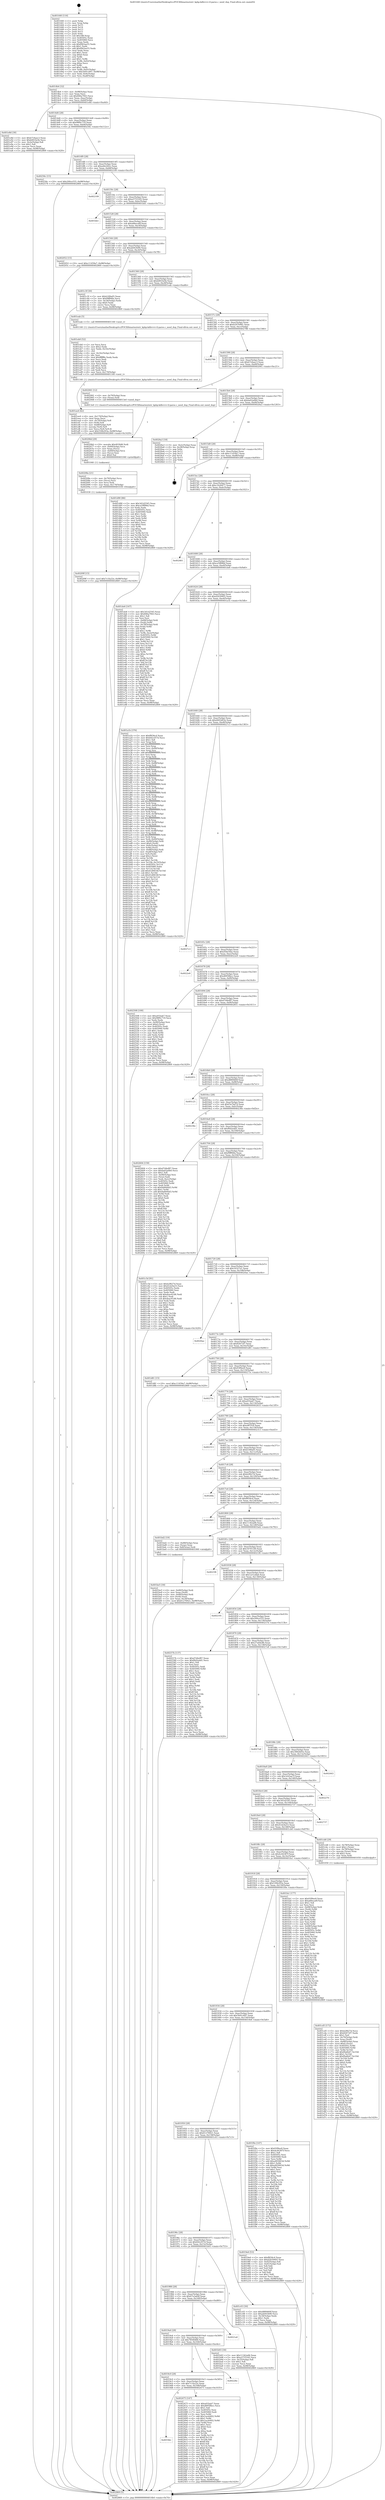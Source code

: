 digraph "0x401440" {
  label = "0x401440 (/mnt/c/Users/mathe/Desktop/tcc/POCII/binaries/extr_kphp-kdbvvvv-tl-parse.c_need_dup_Final-ollvm.out::main(0))"
  labelloc = "t"
  node[shape=record]

  Entry [label="",width=0.3,height=0.3,shape=circle,fillcolor=black,style=filled]
  "0x4014b4" [label="{
     0x4014b4 [32]\l
     | [instrs]\l
     &nbsp;&nbsp;0x4014b4 \<+6\>: mov -0x98(%rbp),%eax\l
     &nbsp;&nbsp;0x4014ba \<+2\>: mov %eax,%ecx\l
     &nbsp;&nbsp;0x4014bc \<+6\>: sub $0x846a7943,%ecx\l
     &nbsp;&nbsp;0x4014c2 \<+6\>: mov %eax,-0xac(%rbp)\l
     &nbsp;&nbsp;0x4014c8 \<+6\>: mov %ecx,-0xb0(%rbp)\l
     &nbsp;&nbsp;0x4014ce \<+6\>: je 0000000000401e8d \<main+0xa4d\>\l
  }"]
  "0x401e8d" [label="{
     0x401e8d [30]\l
     | [instrs]\l
     &nbsp;&nbsp;0x401e8d \<+5\>: mov $0xb7c6aec3,%eax\l
     &nbsp;&nbsp;0x401e92 \<+5\>: mov $0xb001fa5b,%ecx\l
     &nbsp;&nbsp;0x401e97 \<+3\>: mov -0x2e(%rbp),%dl\l
     &nbsp;&nbsp;0x401e9a \<+3\>: test $0x1,%dl\l
     &nbsp;&nbsp;0x401e9d \<+3\>: cmovne %ecx,%eax\l
     &nbsp;&nbsp;0x401ea0 \<+6\>: mov %eax,-0x98(%rbp)\l
     &nbsp;&nbsp;0x401ea6 \<+5\>: jmp 0000000000402869 \<main+0x1429\>\l
  }"]
  "0x4014d4" [label="{
     0x4014d4 [28]\l
     | [instrs]\l
     &nbsp;&nbsp;0x4014d4 \<+5\>: jmp 00000000004014d9 \<main+0x99\>\l
     &nbsp;&nbsp;0x4014d9 \<+6\>: mov -0xac(%rbp),%eax\l
     &nbsp;&nbsp;0x4014df \<+5\>: sub $0x98f0c719,%eax\l
     &nbsp;&nbsp;0x4014e4 \<+6\>: mov %eax,-0xb4(%rbp)\l
     &nbsp;&nbsp;0x4014ea \<+6\>: je 000000000040256c \<main+0x112c\>\l
  }"]
  Exit [label="",width=0.3,height=0.3,shape=circle,fillcolor=black,style=filled,peripheries=2]
  "0x40256c" [label="{
     0x40256c [15]\l
     | [instrs]\l
     &nbsp;&nbsp;0x40256c \<+10\>: movl $0x200ce555,-0x98(%rbp)\l
     &nbsp;&nbsp;0x402576 \<+5\>: jmp 0000000000402869 \<main+0x1429\>\l
  }"]
  "0x4014f0" [label="{
     0x4014f0 [28]\l
     | [instrs]\l
     &nbsp;&nbsp;0x4014f0 \<+5\>: jmp 00000000004014f5 \<main+0xb5\>\l
     &nbsp;&nbsp;0x4014f5 \<+6\>: mov -0xac(%rbp),%eax\l
     &nbsp;&nbsp;0x4014fb \<+5\>: sub $0xa4dc442c,%eax\l
     &nbsp;&nbsp;0x401500 \<+6\>: mov %eax,-0xb8(%rbp)\l
     &nbsp;&nbsp;0x401506 \<+6\>: je 0000000000402109 \<main+0xcc9\>\l
  }"]
  "0x4019dc" [label="{
     0x4019dc\l
  }", style=dashed]
  "0x402109" [label="{
     0x402109\l
  }", style=dashed]
  "0x40150c" [label="{
     0x40150c [28]\l
     | [instrs]\l
     &nbsp;&nbsp;0x40150c \<+5\>: jmp 0000000000401511 \<main+0xd1\>\l
     &nbsp;&nbsp;0x401511 \<+6\>: mov -0xac(%rbp),%eax\l
     &nbsp;&nbsp;0x401517 \<+5\>: sub $0xa5755165,%eax\l
     &nbsp;&nbsp;0x40151c \<+6\>: mov %eax,-0xbc(%rbp)\l
     &nbsp;&nbsp;0x401522 \<+6\>: je 0000000000401bb1 \<main+0x771\>\l
  }"]
  "0x402475" [label="{
     0x402475 [147]\l
     | [instrs]\l
     &nbsp;&nbsp;0x402475 \<+5\>: mov $0xa01bab7,%eax\l
     &nbsp;&nbsp;0x40247a \<+5\>: mov $0xd6958bcc,%ecx\l
     &nbsp;&nbsp;0x40247f \<+2\>: mov $0x1,%dl\l
     &nbsp;&nbsp;0x402481 \<+7\>: mov 0x40505c,%esi\l
     &nbsp;&nbsp;0x402488 \<+7\>: mov 0x405060,%edi\l
     &nbsp;&nbsp;0x40248f \<+3\>: mov %esi,%r8d\l
     &nbsp;&nbsp;0x402492 \<+7\>: add $0x1aceb402,%r8d\l
     &nbsp;&nbsp;0x402499 \<+4\>: sub $0x1,%r8d\l
     &nbsp;&nbsp;0x40249d \<+7\>: sub $0x1aceb402,%r8d\l
     &nbsp;&nbsp;0x4024a4 \<+4\>: imul %r8d,%esi\l
     &nbsp;&nbsp;0x4024a8 \<+3\>: and $0x1,%esi\l
     &nbsp;&nbsp;0x4024ab \<+3\>: cmp $0x0,%esi\l
     &nbsp;&nbsp;0x4024ae \<+4\>: sete %r9b\l
     &nbsp;&nbsp;0x4024b2 \<+3\>: cmp $0xa,%edi\l
     &nbsp;&nbsp;0x4024b5 \<+4\>: setl %r10b\l
     &nbsp;&nbsp;0x4024b9 \<+3\>: mov %r9b,%r11b\l
     &nbsp;&nbsp;0x4024bc \<+4\>: xor $0xff,%r11b\l
     &nbsp;&nbsp;0x4024c0 \<+3\>: mov %r10b,%bl\l
     &nbsp;&nbsp;0x4024c3 \<+3\>: xor $0xff,%bl\l
     &nbsp;&nbsp;0x4024c6 \<+3\>: xor $0x0,%dl\l
     &nbsp;&nbsp;0x4024c9 \<+3\>: mov %r11b,%r14b\l
     &nbsp;&nbsp;0x4024cc \<+4\>: and $0x0,%r14b\l
     &nbsp;&nbsp;0x4024d0 \<+3\>: and %dl,%r9b\l
     &nbsp;&nbsp;0x4024d3 \<+3\>: mov %bl,%r15b\l
     &nbsp;&nbsp;0x4024d6 \<+4\>: and $0x0,%r15b\l
     &nbsp;&nbsp;0x4024da \<+3\>: and %dl,%r10b\l
     &nbsp;&nbsp;0x4024dd \<+3\>: or %r9b,%r14b\l
     &nbsp;&nbsp;0x4024e0 \<+3\>: or %r10b,%r15b\l
     &nbsp;&nbsp;0x4024e3 \<+3\>: xor %r15b,%r14b\l
     &nbsp;&nbsp;0x4024e6 \<+3\>: or %bl,%r11b\l
     &nbsp;&nbsp;0x4024e9 \<+4\>: xor $0xff,%r11b\l
     &nbsp;&nbsp;0x4024ed \<+3\>: or $0x0,%dl\l
     &nbsp;&nbsp;0x4024f0 \<+3\>: and %dl,%r11b\l
     &nbsp;&nbsp;0x4024f3 \<+3\>: or %r11b,%r14b\l
     &nbsp;&nbsp;0x4024f6 \<+4\>: test $0x1,%r14b\l
     &nbsp;&nbsp;0x4024fa \<+3\>: cmovne %ecx,%eax\l
     &nbsp;&nbsp;0x4024fd \<+6\>: mov %eax,-0x98(%rbp)\l
     &nbsp;&nbsp;0x402503 \<+5\>: jmp 0000000000402869 \<main+0x1429\>\l
  }"]
  "0x401bb1" [label="{
     0x401bb1\l
  }", style=dashed]
  "0x401528" [label="{
     0x401528 [28]\l
     | [instrs]\l
     &nbsp;&nbsp;0x401528 \<+5\>: jmp 000000000040152d \<main+0xed\>\l
     &nbsp;&nbsp;0x40152d \<+6\>: mov -0xac(%rbp),%eax\l
     &nbsp;&nbsp;0x401533 \<+5\>: sub $0xa66eca0f,%eax\l
     &nbsp;&nbsp;0x401538 \<+6\>: mov %eax,-0xc0(%rbp)\l
     &nbsp;&nbsp;0x40153e \<+6\>: je 0000000000402052 \<main+0xc12\>\l
  }"]
  "0x4019c0" [label="{
     0x4019c0 [28]\l
     | [instrs]\l
     &nbsp;&nbsp;0x4019c0 \<+5\>: jmp 00000000004019c5 \<main+0x585\>\l
     &nbsp;&nbsp;0x4019c5 \<+6\>: mov -0xac(%rbp),%eax\l
     &nbsp;&nbsp;0x4019cb \<+5\>: sub $0x7c1fa22e,%eax\l
     &nbsp;&nbsp;0x4019d0 \<+6\>: mov %eax,-0x168(%rbp)\l
     &nbsp;&nbsp;0x4019d6 \<+6\>: je 0000000000402475 \<main+0x1035\>\l
  }"]
  "0x402052" [label="{
     0x402052 [15]\l
     | [instrs]\l
     &nbsp;&nbsp;0x402052 \<+10\>: movl $0xc11459a7,-0x98(%rbp)\l
     &nbsp;&nbsp;0x40205c \<+5\>: jmp 0000000000402869 \<main+0x1429\>\l
  }"]
  "0x401544" [label="{
     0x401544 [28]\l
     | [instrs]\l
     &nbsp;&nbsp;0x401544 \<+5\>: jmp 0000000000401549 \<main+0x109\>\l
     &nbsp;&nbsp;0x401549 \<+6\>: mov -0xac(%rbp),%eax\l
     &nbsp;&nbsp;0x40154f \<+5\>: sub $0xab043b90,%eax\l
     &nbsp;&nbsp;0x401554 \<+6\>: mov %eax,-0xc4(%rbp)\l
     &nbsp;&nbsp;0x40155a \<+6\>: je 0000000000401c3f \<main+0x7ff\>\l
  }"]
  "0x40228e" [label="{
     0x40228e\l
  }", style=dashed]
  "0x401c3f" [label="{
     0x401c3f [30]\l
     | [instrs]\l
     &nbsp;&nbsp;0x401c3f \<+5\>: mov $0xb189a05,%eax\l
     &nbsp;&nbsp;0x401c44 \<+5\>: mov $0xf9ff94fa,%ecx\l
     &nbsp;&nbsp;0x401c49 \<+3\>: mov -0x34(%rbp),%edx\l
     &nbsp;&nbsp;0x401c4c \<+3\>: cmp $0x0,%edx\l
     &nbsp;&nbsp;0x401c4f \<+3\>: cmove %ecx,%eax\l
     &nbsp;&nbsp;0x401c52 \<+6\>: mov %eax,-0x98(%rbp)\l
     &nbsp;&nbsp;0x401c58 \<+5\>: jmp 0000000000402869 \<main+0x1429\>\l
  }"]
  "0x401560" [label="{
     0x401560 [28]\l
     | [instrs]\l
     &nbsp;&nbsp;0x401560 \<+5\>: jmp 0000000000401565 \<main+0x125\>\l
     &nbsp;&nbsp;0x401565 \<+6\>: mov -0xac(%rbp),%eax\l
     &nbsp;&nbsp;0x40156b \<+5\>: sub $0xb001fa5b,%eax\l
     &nbsp;&nbsp;0x401570 \<+6\>: mov %eax,-0xc8(%rbp)\l
     &nbsp;&nbsp;0x401576 \<+6\>: je 0000000000401eab \<main+0xa6b\>\l
  }"]
  "0x4019a4" [label="{
     0x4019a4 [28]\l
     | [instrs]\l
     &nbsp;&nbsp;0x4019a4 \<+5\>: jmp 00000000004019a9 \<main+0x569\>\l
     &nbsp;&nbsp;0x4019a9 \<+6\>: mov -0xac(%rbp),%eax\l
     &nbsp;&nbsp;0x4019af \<+5\>: sub $0x785f4466,%eax\l
     &nbsp;&nbsp;0x4019b4 \<+6\>: mov %eax,-0x164(%rbp)\l
     &nbsp;&nbsp;0x4019ba \<+6\>: je 000000000040228e \<main+0xe4e\>\l
  }"]
  "0x401eab" [label="{
     0x401eab [5]\l
     | [instrs]\l
     &nbsp;&nbsp;0x401eab \<+5\>: call 0000000000401160 \<next_i\>\l
     | [calls]\l
     &nbsp;&nbsp;0x401160 \{1\} (/mnt/c/Users/mathe/Desktop/tcc/POCII/binaries/extr_kphp-kdbvvvv-tl-parse.c_need_dup_Final-ollvm.out::next_i)\l
  }"]
  "0x40157c" [label="{
     0x40157c [28]\l
     | [instrs]\l
     &nbsp;&nbsp;0x40157c \<+5\>: jmp 0000000000401581 \<main+0x141\>\l
     &nbsp;&nbsp;0x401581 \<+6\>: mov -0xac(%rbp),%eax\l
     &nbsp;&nbsp;0x401587 \<+5\>: sub $0xb297b981,%eax\l
     &nbsp;&nbsp;0x40158c \<+6\>: mov %eax,-0xcc(%rbp)\l
     &nbsp;&nbsp;0x401592 \<+6\>: je 0000000000402786 \<main+0x1346\>\l
  }"]
  "0x4021a0" [label="{
     0x4021a0\l
  }", style=dashed]
  "0x402786" [label="{
     0x402786\l
  }", style=dashed]
  "0x401598" [label="{
     0x401598 [28]\l
     | [instrs]\l
     &nbsp;&nbsp;0x401598 \<+5\>: jmp 000000000040159d \<main+0x15d\>\l
     &nbsp;&nbsp;0x40159d \<+6\>: mov -0xac(%rbp),%eax\l
     &nbsp;&nbsp;0x4015a3 \<+5\>: sub $0xb7c6aec3,%eax\l
     &nbsp;&nbsp;0x4015a8 \<+6\>: mov %eax,-0xd0(%rbp)\l
     &nbsp;&nbsp;0x4015ae \<+6\>: je 0000000000402061 \<main+0xc21\>\l
  }"]
  "0x40209f" [label="{
     0x40209f [15]\l
     | [instrs]\l
     &nbsp;&nbsp;0x40209f \<+10\>: movl $0x7c1fa22e,-0x98(%rbp)\l
     &nbsp;&nbsp;0x4020a9 \<+5\>: jmp 0000000000402869 \<main+0x1429\>\l
  }"]
  "0x402061" [label="{
     0x402061 [12]\l
     | [instrs]\l
     &nbsp;&nbsp;0x402061 \<+4\>: mov -0x70(%rbp),%rax\l
     &nbsp;&nbsp;0x402065 \<+3\>: mov (%rax),%rdi\l
     &nbsp;&nbsp;0x402068 \<+5\>: call 00000000004013e0 \<need_dup\>\l
     | [calls]\l
     &nbsp;&nbsp;0x4013e0 \{1\} (/mnt/c/Users/mathe/Desktop/tcc/POCII/binaries/extr_kphp-kdbvvvv-tl-parse.c_need_dup_Final-ollvm.out::need_dup)\l
  }"]
  "0x4015b4" [label="{
     0x4015b4 [28]\l
     | [instrs]\l
     &nbsp;&nbsp;0x4015b4 \<+5\>: jmp 00000000004015b9 \<main+0x179\>\l
     &nbsp;&nbsp;0x4015b9 \<+6\>: mov -0xac(%rbp),%eax\l
     &nbsp;&nbsp;0x4015bf \<+5\>: sub $0xba02a0b0,%eax\l
     &nbsp;&nbsp;0x4015c4 \<+6\>: mov %eax,-0xd4(%rbp)\l
     &nbsp;&nbsp;0x4015ca \<+6\>: je 00000000004026a3 \<main+0x1263\>\l
  }"]
  "0x40208a" [label="{
     0x40208a [21]\l
     | [instrs]\l
     &nbsp;&nbsp;0x40208a \<+4\>: mov -0x70(%rbp),%rcx\l
     &nbsp;&nbsp;0x40208e \<+3\>: mov (%rcx),%rcx\l
     &nbsp;&nbsp;0x402091 \<+3\>: mov %rcx,%rdi\l
     &nbsp;&nbsp;0x402094 \<+6\>: mov %eax,-0x174(%rbp)\l
     &nbsp;&nbsp;0x40209a \<+5\>: call 0000000000401030 \<free@plt\>\l
     | [calls]\l
     &nbsp;&nbsp;0x401030 \{1\} (unknown)\l
  }"]
  "0x4026a3" [label="{
     0x4026a3 [18]\l
     | [instrs]\l
     &nbsp;&nbsp;0x4026a3 \<+3\>: mov -0x2c(%rbp),%eax\l
     &nbsp;&nbsp;0x4026a6 \<+4\>: lea -0x28(%rbp),%rsp\l
     &nbsp;&nbsp;0x4026aa \<+1\>: pop %rbx\l
     &nbsp;&nbsp;0x4026ab \<+2\>: pop %r12\l
     &nbsp;&nbsp;0x4026ad \<+2\>: pop %r13\l
     &nbsp;&nbsp;0x4026af \<+2\>: pop %r14\l
     &nbsp;&nbsp;0x4026b1 \<+2\>: pop %r15\l
     &nbsp;&nbsp;0x4026b3 \<+1\>: pop %rbp\l
     &nbsp;&nbsp;0x4026b4 \<+1\>: ret\l
  }"]
  "0x4015d0" [label="{
     0x4015d0 [28]\l
     | [instrs]\l
     &nbsp;&nbsp;0x4015d0 \<+5\>: jmp 00000000004015d5 \<main+0x195\>\l
     &nbsp;&nbsp;0x4015d5 \<+6\>: mov -0xac(%rbp),%eax\l
     &nbsp;&nbsp;0x4015db \<+5\>: sub $0xc11459a7,%eax\l
     &nbsp;&nbsp;0x4015e0 \<+6\>: mov %eax,-0xd8(%rbp)\l
     &nbsp;&nbsp;0x4015e6 \<+6\>: je 0000000000401d90 \<main+0x950\>\l
  }"]
  "0x40206d" [label="{
     0x40206d [29]\l
     | [instrs]\l
     &nbsp;&nbsp;0x40206d \<+10\>: movabs $0x4030d6,%rdi\l
     &nbsp;&nbsp;0x402077 \<+4\>: mov -0x60(%rbp),%rcx\l
     &nbsp;&nbsp;0x40207b \<+2\>: mov %eax,(%rcx)\l
     &nbsp;&nbsp;0x40207d \<+4\>: mov -0x60(%rbp),%rcx\l
     &nbsp;&nbsp;0x402081 \<+2\>: mov (%rcx),%esi\l
     &nbsp;&nbsp;0x402083 \<+2\>: mov $0x0,%al\l
     &nbsp;&nbsp;0x402085 \<+5\>: call 0000000000401040 \<printf@plt\>\l
     | [calls]\l
     &nbsp;&nbsp;0x401040 \{1\} (unknown)\l
  }"]
  "0x401d90" [label="{
     0x401d90 [86]\l
     | [instrs]\l
     &nbsp;&nbsp;0x401d90 \<+5\>: mov $0x3d1d2545,%eax\l
     &nbsp;&nbsp;0x401d95 \<+5\>: mov $0xce5f896d,%ecx\l
     &nbsp;&nbsp;0x401d9a \<+2\>: xor %edx,%edx\l
     &nbsp;&nbsp;0x401d9c \<+7\>: mov 0x40505c,%esi\l
     &nbsp;&nbsp;0x401da3 \<+7\>: mov 0x405060,%edi\l
     &nbsp;&nbsp;0x401daa \<+3\>: sub $0x1,%edx\l
     &nbsp;&nbsp;0x401dad \<+3\>: mov %esi,%r8d\l
     &nbsp;&nbsp;0x401db0 \<+3\>: add %edx,%r8d\l
     &nbsp;&nbsp;0x401db3 \<+4\>: imul %r8d,%esi\l
     &nbsp;&nbsp;0x401db7 \<+3\>: and $0x1,%esi\l
     &nbsp;&nbsp;0x401dba \<+3\>: cmp $0x0,%esi\l
     &nbsp;&nbsp;0x401dbd \<+4\>: sete %r9b\l
     &nbsp;&nbsp;0x401dc1 \<+3\>: cmp $0xa,%edi\l
     &nbsp;&nbsp;0x401dc4 \<+4\>: setl %r10b\l
     &nbsp;&nbsp;0x401dc8 \<+3\>: mov %r9b,%r11b\l
     &nbsp;&nbsp;0x401dcb \<+3\>: and %r10b,%r11b\l
     &nbsp;&nbsp;0x401dce \<+3\>: xor %r10b,%r9b\l
     &nbsp;&nbsp;0x401dd1 \<+3\>: or %r9b,%r11b\l
     &nbsp;&nbsp;0x401dd4 \<+4\>: test $0x1,%r11b\l
     &nbsp;&nbsp;0x401dd8 \<+3\>: cmovne %ecx,%eax\l
     &nbsp;&nbsp;0x401ddb \<+6\>: mov %eax,-0x98(%rbp)\l
     &nbsp;&nbsp;0x401de1 \<+5\>: jmp 0000000000402869 \<main+0x1429\>\l
  }"]
  "0x4015ec" [label="{
     0x4015ec [28]\l
     | [instrs]\l
     &nbsp;&nbsp;0x4015ec \<+5\>: jmp 00000000004015f1 \<main+0x1b1\>\l
     &nbsp;&nbsp;0x4015f1 \<+6\>: mov -0xac(%rbp),%eax\l
     &nbsp;&nbsp;0x4015f7 \<+5\>: sub $0xc1b26477,%eax\l
     &nbsp;&nbsp;0x4015fc \<+6\>: mov %eax,-0xdc(%rbp)\l
     &nbsp;&nbsp;0x401602 \<+6\>: je 0000000000402461 \<main+0x1021\>\l
  }"]
  "0x401ee4" [label="{
     0x401ee4 [42]\l
     | [instrs]\l
     &nbsp;&nbsp;0x401ee4 \<+6\>: mov -0x170(%rbp),%ecx\l
     &nbsp;&nbsp;0x401eea \<+3\>: imul %eax,%ecx\l
     &nbsp;&nbsp;0x401eed \<+4\>: mov -0x70(%rbp),%r8\l
     &nbsp;&nbsp;0x401ef1 \<+3\>: mov (%r8),%r8\l
     &nbsp;&nbsp;0x401ef4 \<+4\>: mov -0x68(%rbp),%r9\l
     &nbsp;&nbsp;0x401ef8 \<+3\>: movslq (%r9),%r9\l
     &nbsp;&nbsp;0x401efb \<+4\>: mov %ecx,(%r8,%r9,4)\l
     &nbsp;&nbsp;0x401eff \<+10\>: movl $0x530b293a,-0x98(%rbp)\l
     &nbsp;&nbsp;0x401f09 \<+5\>: jmp 0000000000402869 \<main+0x1429\>\l
  }"]
  "0x402461" [label="{
     0x402461\l
  }", style=dashed]
  "0x401608" [label="{
     0x401608 [28]\l
     | [instrs]\l
     &nbsp;&nbsp;0x401608 \<+5\>: jmp 000000000040160d \<main+0x1cd\>\l
     &nbsp;&nbsp;0x40160d \<+6\>: mov -0xac(%rbp),%eax\l
     &nbsp;&nbsp;0x401613 \<+5\>: sub $0xce5f896d,%eax\l
     &nbsp;&nbsp;0x401618 \<+6\>: mov %eax,-0xe0(%rbp)\l
     &nbsp;&nbsp;0x40161e \<+6\>: je 0000000000401de6 \<main+0x9a6\>\l
  }"]
  "0x401eb0" [label="{
     0x401eb0 [52]\l
     | [instrs]\l
     &nbsp;&nbsp;0x401eb0 \<+2\>: xor %ecx,%ecx\l
     &nbsp;&nbsp;0x401eb2 \<+5\>: mov $0x2,%edx\l
     &nbsp;&nbsp;0x401eb7 \<+6\>: mov %edx,-0x16c(%rbp)\l
     &nbsp;&nbsp;0x401ebd \<+1\>: cltd\l
     &nbsp;&nbsp;0x401ebe \<+6\>: mov -0x16c(%rbp),%esi\l
     &nbsp;&nbsp;0x401ec4 \<+2\>: idiv %esi\l
     &nbsp;&nbsp;0x401ec6 \<+6\>: imul $0xfffffffe,%edx,%edx\l
     &nbsp;&nbsp;0x401ecc \<+2\>: mov %ecx,%edi\l
     &nbsp;&nbsp;0x401ece \<+2\>: sub %edx,%edi\l
     &nbsp;&nbsp;0x401ed0 \<+2\>: mov %ecx,%edx\l
     &nbsp;&nbsp;0x401ed2 \<+3\>: sub $0x1,%edx\l
     &nbsp;&nbsp;0x401ed5 \<+2\>: add %edx,%edi\l
     &nbsp;&nbsp;0x401ed7 \<+2\>: sub %edi,%ecx\l
     &nbsp;&nbsp;0x401ed9 \<+6\>: mov %ecx,-0x170(%rbp)\l
     &nbsp;&nbsp;0x401edf \<+5\>: call 0000000000401160 \<next_i\>\l
     | [calls]\l
     &nbsp;&nbsp;0x401160 \{1\} (/mnt/c/Users/mathe/Desktop/tcc/POCII/binaries/extr_kphp-kdbvvvv-tl-parse.c_need_dup_Final-ollvm.out::next_i)\l
  }"]
  "0x401de6" [label="{
     0x401de6 [167]\l
     | [instrs]\l
     &nbsp;&nbsp;0x401de6 \<+5\>: mov $0x3d1d2545,%eax\l
     &nbsp;&nbsp;0x401deb \<+5\>: mov $0x846a7943,%ecx\l
     &nbsp;&nbsp;0x401df0 \<+2\>: mov $0x1,%dl\l
     &nbsp;&nbsp;0x401df2 \<+2\>: xor %esi,%esi\l
     &nbsp;&nbsp;0x401df4 \<+4\>: mov -0x68(%rbp),%rdi\l
     &nbsp;&nbsp;0x401df8 \<+3\>: mov (%rdi),%r8d\l
     &nbsp;&nbsp;0x401dfb \<+4\>: mov -0x78(%rbp),%rdi\l
     &nbsp;&nbsp;0x401dff \<+3\>: cmp (%rdi),%r8d\l
     &nbsp;&nbsp;0x401e02 \<+4\>: setl %r9b\l
     &nbsp;&nbsp;0x401e06 \<+4\>: and $0x1,%r9b\l
     &nbsp;&nbsp;0x401e0a \<+4\>: mov %r9b,-0x2e(%rbp)\l
     &nbsp;&nbsp;0x401e0e \<+8\>: mov 0x40505c,%r8d\l
     &nbsp;&nbsp;0x401e16 \<+8\>: mov 0x405060,%r10d\l
     &nbsp;&nbsp;0x401e1e \<+3\>: sub $0x1,%esi\l
     &nbsp;&nbsp;0x401e21 \<+3\>: mov %r8d,%r11d\l
     &nbsp;&nbsp;0x401e24 \<+3\>: add %esi,%r11d\l
     &nbsp;&nbsp;0x401e27 \<+4\>: imul %r11d,%r8d\l
     &nbsp;&nbsp;0x401e2b \<+4\>: and $0x1,%r8d\l
     &nbsp;&nbsp;0x401e2f \<+4\>: cmp $0x0,%r8d\l
     &nbsp;&nbsp;0x401e33 \<+4\>: sete %r9b\l
     &nbsp;&nbsp;0x401e37 \<+4\>: cmp $0xa,%r10d\l
     &nbsp;&nbsp;0x401e3b \<+3\>: setl %bl\l
     &nbsp;&nbsp;0x401e3e \<+3\>: mov %r9b,%r14b\l
     &nbsp;&nbsp;0x401e41 \<+4\>: xor $0xff,%r14b\l
     &nbsp;&nbsp;0x401e45 \<+3\>: mov %bl,%r15b\l
     &nbsp;&nbsp;0x401e48 \<+4\>: xor $0xff,%r15b\l
     &nbsp;&nbsp;0x401e4c \<+3\>: xor $0x1,%dl\l
     &nbsp;&nbsp;0x401e4f \<+3\>: mov %r14b,%r12b\l
     &nbsp;&nbsp;0x401e52 \<+4\>: and $0xff,%r12b\l
     &nbsp;&nbsp;0x401e56 \<+3\>: and %dl,%r9b\l
     &nbsp;&nbsp;0x401e59 \<+3\>: mov %r15b,%r13b\l
     &nbsp;&nbsp;0x401e5c \<+4\>: and $0xff,%r13b\l
     &nbsp;&nbsp;0x401e60 \<+2\>: and %dl,%bl\l
     &nbsp;&nbsp;0x401e62 \<+3\>: or %r9b,%r12b\l
     &nbsp;&nbsp;0x401e65 \<+3\>: or %bl,%r13b\l
     &nbsp;&nbsp;0x401e68 \<+3\>: xor %r13b,%r12b\l
     &nbsp;&nbsp;0x401e6b \<+3\>: or %r15b,%r14b\l
     &nbsp;&nbsp;0x401e6e \<+4\>: xor $0xff,%r14b\l
     &nbsp;&nbsp;0x401e72 \<+3\>: or $0x1,%dl\l
     &nbsp;&nbsp;0x401e75 \<+3\>: and %dl,%r14b\l
     &nbsp;&nbsp;0x401e78 \<+3\>: or %r14b,%r12b\l
     &nbsp;&nbsp;0x401e7b \<+4\>: test $0x1,%r12b\l
     &nbsp;&nbsp;0x401e7f \<+3\>: cmovne %ecx,%eax\l
     &nbsp;&nbsp;0x401e82 \<+6\>: mov %eax,-0x98(%rbp)\l
     &nbsp;&nbsp;0x401e88 \<+5\>: jmp 0000000000402869 \<main+0x1429\>\l
  }"]
  "0x401624" [label="{
     0x401624 [28]\l
     | [instrs]\l
     &nbsp;&nbsp;0x401624 \<+5\>: jmp 0000000000401629 \<main+0x1e9\>\l
     &nbsp;&nbsp;0x401629 \<+6\>: mov -0xac(%rbp),%eax\l
     &nbsp;&nbsp;0x40162f \<+5\>: sub $0xd2b59405,%eax\l
     &nbsp;&nbsp;0x401634 \<+6\>: mov %eax,-0xe4(%rbp)\l
     &nbsp;&nbsp;0x40163a \<+6\>: je 0000000000401a1b \<main+0x5db\>\l
  }"]
  "0x401cd5" [label="{
     0x401cd5 [172]\l
     | [instrs]\l
     &nbsp;&nbsp;0x401cd5 \<+5\>: mov $0xb2f627d,%ecx\l
     &nbsp;&nbsp;0x401cda \<+5\>: mov $0x82672f7,%edx\l
     &nbsp;&nbsp;0x401cdf \<+3\>: mov $0x1,%sil\l
     &nbsp;&nbsp;0x401ce2 \<+4\>: mov -0x70(%rbp),%rdi\l
     &nbsp;&nbsp;0x401ce6 \<+3\>: mov %rax,(%rdi)\l
     &nbsp;&nbsp;0x401ce9 \<+4\>: mov -0x68(%rbp),%rax\l
     &nbsp;&nbsp;0x401ced \<+6\>: movl $0x0,(%rax)\l
     &nbsp;&nbsp;0x401cf3 \<+8\>: mov 0x40505c,%r8d\l
     &nbsp;&nbsp;0x401cfb \<+8\>: mov 0x405060,%r9d\l
     &nbsp;&nbsp;0x401d03 \<+3\>: mov %r8d,%r10d\l
     &nbsp;&nbsp;0x401d06 \<+7\>: add $0xf0a6b47,%r10d\l
     &nbsp;&nbsp;0x401d0d \<+4\>: sub $0x1,%r10d\l
     &nbsp;&nbsp;0x401d11 \<+7\>: sub $0xf0a6b47,%r10d\l
     &nbsp;&nbsp;0x401d18 \<+4\>: imul %r10d,%r8d\l
     &nbsp;&nbsp;0x401d1c \<+4\>: and $0x1,%r8d\l
     &nbsp;&nbsp;0x401d20 \<+4\>: cmp $0x0,%r8d\l
     &nbsp;&nbsp;0x401d24 \<+4\>: sete %r11b\l
     &nbsp;&nbsp;0x401d28 \<+4\>: cmp $0xa,%r9d\l
     &nbsp;&nbsp;0x401d2c \<+3\>: setl %bl\l
     &nbsp;&nbsp;0x401d2f \<+3\>: mov %r11b,%r14b\l
     &nbsp;&nbsp;0x401d32 \<+4\>: xor $0xff,%r14b\l
     &nbsp;&nbsp;0x401d36 \<+3\>: mov %bl,%r15b\l
     &nbsp;&nbsp;0x401d39 \<+4\>: xor $0xff,%r15b\l
     &nbsp;&nbsp;0x401d3d \<+4\>: xor $0x0,%sil\l
     &nbsp;&nbsp;0x401d41 \<+3\>: mov %r14b,%r12b\l
     &nbsp;&nbsp;0x401d44 \<+4\>: and $0x0,%r12b\l
     &nbsp;&nbsp;0x401d48 \<+3\>: and %sil,%r11b\l
     &nbsp;&nbsp;0x401d4b \<+3\>: mov %r15b,%r13b\l
     &nbsp;&nbsp;0x401d4e \<+4\>: and $0x0,%r13b\l
     &nbsp;&nbsp;0x401d52 \<+3\>: and %sil,%bl\l
     &nbsp;&nbsp;0x401d55 \<+3\>: or %r11b,%r12b\l
     &nbsp;&nbsp;0x401d58 \<+3\>: or %bl,%r13b\l
     &nbsp;&nbsp;0x401d5b \<+3\>: xor %r13b,%r12b\l
     &nbsp;&nbsp;0x401d5e \<+3\>: or %r15b,%r14b\l
     &nbsp;&nbsp;0x401d61 \<+4\>: xor $0xff,%r14b\l
     &nbsp;&nbsp;0x401d65 \<+4\>: or $0x0,%sil\l
     &nbsp;&nbsp;0x401d69 \<+3\>: and %sil,%r14b\l
     &nbsp;&nbsp;0x401d6c \<+3\>: or %r14b,%r12b\l
     &nbsp;&nbsp;0x401d6f \<+4\>: test $0x1,%r12b\l
     &nbsp;&nbsp;0x401d73 \<+3\>: cmovne %edx,%ecx\l
     &nbsp;&nbsp;0x401d76 \<+6\>: mov %ecx,-0x98(%rbp)\l
     &nbsp;&nbsp;0x401d7c \<+5\>: jmp 0000000000402869 \<main+0x1429\>\l
  }"]
  "0x401a1b" [label="{
     0x401a1b [376]\l
     | [instrs]\l
     &nbsp;&nbsp;0x401a1b \<+5\>: mov $0xff456c4,%eax\l
     &nbsp;&nbsp;0x401a20 \<+5\>: mov $0x642cf57d,%ecx\l
     &nbsp;&nbsp;0x401a25 \<+2\>: mov $0x1,%dl\l
     &nbsp;&nbsp;0x401a27 \<+3\>: mov %rsp,%rsi\l
     &nbsp;&nbsp;0x401a2a \<+4\>: add $0xfffffffffffffff0,%rsi\l
     &nbsp;&nbsp;0x401a2e \<+3\>: mov %rsi,%rsp\l
     &nbsp;&nbsp;0x401a31 \<+7\>: mov %rsi,-0x90(%rbp)\l
     &nbsp;&nbsp;0x401a38 \<+3\>: mov %rsp,%rsi\l
     &nbsp;&nbsp;0x401a3b \<+4\>: add $0xfffffffffffffff0,%rsi\l
     &nbsp;&nbsp;0x401a3f \<+3\>: mov %rsi,%rsp\l
     &nbsp;&nbsp;0x401a42 \<+3\>: mov %rsp,%rdi\l
     &nbsp;&nbsp;0x401a45 \<+4\>: add $0xfffffffffffffff0,%rdi\l
     &nbsp;&nbsp;0x401a49 \<+3\>: mov %rdi,%rsp\l
     &nbsp;&nbsp;0x401a4c \<+7\>: mov %rdi,-0x88(%rbp)\l
     &nbsp;&nbsp;0x401a53 \<+3\>: mov %rsp,%rdi\l
     &nbsp;&nbsp;0x401a56 \<+4\>: add $0xfffffffffffffff0,%rdi\l
     &nbsp;&nbsp;0x401a5a \<+3\>: mov %rdi,%rsp\l
     &nbsp;&nbsp;0x401a5d \<+4\>: mov %rdi,-0x80(%rbp)\l
     &nbsp;&nbsp;0x401a61 \<+3\>: mov %rsp,%rdi\l
     &nbsp;&nbsp;0x401a64 \<+4\>: add $0xfffffffffffffff0,%rdi\l
     &nbsp;&nbsp;0x401a68 \<+3\>: mov %rdi,%rsp\l
     &nbsp;&nbsp;0x401a6b \<+4\>: mov %rdi,-0x78(%rbp)\l
     &nbsp;&nbsp;0x401a6f \<+3\>: mov %rsp,%rdi\l
     &nbsp;&nbsp;0x401a72 \<+4\>: add $0xfffffffffffffff0,%rdi\l
     &nbsp;&nbsp;0x401a76 \<+3\>: mov %rdi,%rsp\l
     &nbsp;&nbsp;0x401a79 \<+4\>: mov %rdi,-0x70(%rbp)\l
     &nbsp;&nbsp;0x401a7d \<+3\>: mov %rsp,%rdi\l
     &nbsp;&nbsp;0x401a80 \<+4\>: add $0xfffffffffffffff0,%rdi\l
     &nbsp;&nbsp;0x401a84 \<+3\>: mov %rdi,%rsp\l
     &nbsp;&nbsp;0x401a87 \<+4\>: mov %rdi,-0x68(%rbp)\l
     &nbsp;&nbsp;0x401a8b \<+3\>: mov %rsp,%rdi\l
     &nbsp;&nbsp;0x401a8e \<+4\>: add $0xfffffffffffffff0,%rdi\l
     &nbsp;&nbsp;0x401a92 \<+3\>: mov %rdi,%rsp\l
     &nbsp;&nbsp;0x401a95 \<+4\>: mov %rdi,-0x60(%rbp)\l
     &nbsp;&nbsp;0x401a99 \<+3\>: mov %rsp,%rdi\l
     &nbsp;&nbsp;0x401a9c \<+4\>: add $0xfffffffffffffff0,%rdi\l
     &nbsp;&nbsp;0x401aa0 \<+3\>: mov %rdi,%rsp\l
     &nbsp;&nbsp;0x401aa3 \<+4\>: mov %rdi,-0x58(%rbp)\l
     &nbsp;&nbsp;0x401aa7 \<+3\>: mov %rsp,%rdi\l
     &nbsp;&nbsp;0x401aaa \<+4\>: add $0xfffffffffffffff0,%rdi\l
     &nbsp;&nbsp;0x401aae \<+3\>: mov %rdi,%rsp\l
     &nbsp;&nbsp;0x401ab1 \<+4\>: mov %rdi,-0x50(%rbp)\l
     &nbsp;&nbsp;0x401ab5 \<+3\>: mov %rsp,%rdi\l
     &nbsp;&nbsp;0x401ab8 \<+4\>: add $0xfffffffffffffff0,%rdi\l
     &nbsp;&nbsp;0x401abc \<+3\>: mov %rdi,%rsp\l
     &nbsp;&nbsp;0x401abf \<+4\>: mov %rdi,-0x48(%rbp)\l
     &nbsp;&nbsp;0x401ac3 \<+3\>: mov %rsp,%rdi\l
     &nbsp;&nbsp;0x401ac6 \<+4\>: add $0xfffffffffffffff0,%rdi\l
     &nbsp;&nbsp;0x401aca \<+3\>: mov %rdi,%rsp\l
     &nbsp;&nbsp;0x401acd \<+4\>: mov %rdi,-0x40(%rbp)\l
     &nbsp;&nbsp;0x401ad1 \<+7\>: mov -0x90(%rbp),%rdi\l
     &nbsp;&nbsp;0x401ad8 \<+6\>: movl $0x0,(%rdi)\l
     &nbsp;&nbsp;0x401ade \<+7\>: mov -0x9c(%rbp),%r8d\l
     &nbsp;&nbsp;0x401ae5 \<+3\>: mov %r8d,(%rsi)\l
     &nbsp;&nbsp;0x401ae8 \<+7\>: mov -0x88(%rbp),%rdi\l
     &nbsp;&nbsp;0x401aef \<+7\>: mov -0xa8(%rbp),%r9\l
     &nbsp;&nbsp;0x401af6 \<+3\>: mov %r9,(%rdi)\l
     &nbsp;&nbsp;0x401af9 \<+3\>: cmpl $0x2,(%rsi)\l
     &nbsp;&nbsp;0x401afc \<+4\>: setne %r10b\l
     &nbsp;&nbsp;0x401b00 \<+4\>: and $0x1,%r10b\l
     &nbsp;&nbsp;0x401b04 \<+4\>: mov %r10b,-0x35(%rbp)\l
     &nbsp;&nbsp;0x401b08 \<+8\>: mov 0x40505c,%r11d\l
     &nbsp;&nbsp;0x401b10 \<+7\>: mov 0x405060,%ebx\l
     &nbsp;&nbsp;0x401b17 \<+3\>: mov %r11d,%r14d\l
     &nbsp;&nbsp;0x401b1a \<+7\>: add $0x41d0616f,%r14d\l
     &nbsp;&nbsp;0x401b21 \<+4\>: sub $0x1,%r14d\l
     &nbsp;&nbsp;0x401b25 \<+7\>: sub $0x41d0616f,%r14d\l
     &nbsp;&nbsp;0x401b2c \<+4\>: imul %r14d,%r11d\l
     &nbsp;&nbsp;0x401b30 \<+4\>: and $0x1,%r11d\l
     &nbsp;&nbsp;0x401b34 \<+4\>: cmp $0x0,%r11d\l
     &nbsp;&nbsp;0x401b38 \<+4\>: sete %r10b\l
     &nbsp;&nbsp;0x401b3c \<+3\>: cmp $0xa,%ebx\l
     &nbsp;&nbsp;0x401b3f \<+4\>: setl %r15b\l
     &nbsp;&nbsp;0x401b43 \<+3\>: mov %r10b,%r12b\l
     &nbsp;&nbsp;0x401b46 \<+4\>: xor $0xff,%r12b\l
     &nbsp;&nbsp;0x401b4a \<+3\>: mov %r15b,%r13b\l
     &nbsp;&nbsp;0x401b4d \<+4\>: xor $0xff,%r13b\l
     &nbsp;&nbsp;0x401b51 \<+3\>: xor $0x1,%dl\l
     &nbsp;&nbsp;0x401b54 \<+3\>: mov %r12b,%sil\l
     &nbsp;&nbsp;0x401b57 \<+4\>: and $0xff,%sil\l
     &nbsp;&nbsp;0x401b5b \<+3\>: and %dl,%r10b\l
     &nbsp;&nbsp;0x401b5e \<+3\>: mov %r13b,%dil\l
     &nbsp;&nbsp;0x401b61 \<+4\>: and $0xff,%dil\l
     &nbsp;&nbsp;0x401b65 \<+3\>: and %dl,%r15b\l
     &nbsp;&nbsp;0x401b68 \<+3\>: or %r10b,%sil\l
     &nbsp;&nbsp;0x401b6b \<+3\>: or %r15b,%dil\l
     &nbsp;&nbsp;0x401b6e \<+3\>: xor %dil,%sil\l
     &nbsp;&nbsp;0x401b71 \<+3\>: or %r13b,%r12b\l
     &nbsp;&nbsp;0x401b74 \<+4\>: xor $0xff,%r12b\l
     &nbsp;&nbsp;0x401b78 \<+3\>: or $0x1,%dl\l
     &nbsp;&nbsp;0x401b7b \<+3\>: and %dl,%r12b\l
     &nbsp;&nbsp;0x401b7e \<+3\>: or %r12b,%sil\l
     &nbsp;&nbsp;0x401b81 \<+4\>: test $0x1,%sil\l
     &nbsp;&nbsp;0x401b85 \<+3\>: cmovne %ecx,%eax\l
     &nbsp;&nbsp;0x401b88 \<+6\>: mov %eax,-0x98(%rbp)\l
     &nbsp;&nbsp;0x401b8e \<+5\>: jmp 0000000000402869 \<main+0x1429\>\l
  }"]
  "0x401640" [label="{
     0x401640 [28]\l
     | [instrs]\l
     &nbsp;&nbsp;0x401640 \<+5\>: jmp 0000000000401645 \<main+0x205\>\l
     &nbsp;&nbsp;0x401645 \<+6\>: mov -0xac(%rbp),%eax\l
     &nbsp;&nbsp;0x40164b \<+5\>: sub $0xd445d03e,%eax\l
     &nbsp;&nbsp;0x401650 \<+6\>: mov %eax,-0xe8(%rbp)\l
     &nbsp;&nbsp;0x401656 \<+6\>: je 00000000004027c3 \<main+0x1383\>\l
  }"]
  "0x401be5" [label="{
     0x401be5 [30]\l
     | [instrs]\l
     &nbsp;&nbsp;0x401be5 \<+4\>: mov -0x80(%rbp),%rdi\l
     &nbsp;&nbsp;0x401be9 \<+2\>: mov %eax,(%rdi)\l
     &nbsp;&nbsp;0x401beb \<+4\>: mov -0x80(%rbp),%rdi\l
     &nbsp;&nbsp;0x401bef \<+2\>: mov (%rdi),%eax\l
     &nbsp;&nbsp;0x401bf1 \<+3\>: mov %eax,-0x34(%rbp)\l
     &nbsp;&nbsp;0x401bf4 \<+10\>: movl $0x61276921,-0x98(%rbp)\l
     &nbsp;&nbsp;0x401bfe \<+5\>: jmp 0000000000402869 \<main+0x1429\>\l
  }"]
  "0x4027c3" [label="{
     0x4027c3\l
  }", style=dashed]
  "0x40165c" [label="{
     0x40165c [28]\l
     | [instrs]\l
     &nbsp;&nbsp;0x40165c \<+5\>: jmp 0000000000401661 \<main+0x221\>\l
     &nbsp;&nbsp;0x401661 \<+6\>: mov -0xac(%rbp),%eax\l
     &nbsp;&nbsp;0x401667 \<+5\>: sub $0xd5be5fae,%eax\l
     &nbsp;&nbsp;0x40166c \<+6\>: mov %eax,-0xec(%rbp)\l
     &nbsp;&nbsp;0x401672 \<+6\>: je 00000000004022e9 \<main+0xea9\>\l
  }"]
  "0x401988" [label="{
     0x401988 [28]\l
     | [instrs]\l
     &nbsp;&nbsp;0x401988 \<+5\>: jmp 000000000040198d \<main+0x54d\>\l
     &nbsp;&nbsp;0x40198d \<+6\>: mov -0xac(%rbp),%eax\l
     &nbsp;&nbsp;0x401993 \<+5\>: sub $0x67a3a64f,%eax\l
     &nbsp;&nbsp;0x401998 \<+6\>: mov %eax,-0x160(%rbp)\l
     &nbsp;&nbsp;0x40199e \<+6\>: je 00000000004021a0 \<main+0xd60\>\l
  }"]
  "0x4022e9" [label="{
     0x4022e9\l
  }", style=dashed]
  "0x401678" [label="{
     0x401678 [28]\l
     | [instrs]\l
     &nbsp;&nbsp;0x401678 \<+5\>: jmp 000000000040167d \<main+0x23d\>\l
     &nbsp;&nbsp;0x40167d \<+6\>: mov -0xac(%rbp),%eax\l
     &nbsp;&nbsp;0x401683 \<+5\>: sub $0xd6958bcc,%eax\l
     &nbsp;&nbsp;0x401688 \<+6\>: mov %eax,-0xf0(%rbp)\l
     &nbsp;&nbsp;0x40168e \<+6\>: je 0000000000402508 \<main+0x10c8\>\l
  }"]
  "0x401b93" [label="{
     0x401b93 [30]\l
     | [instrs]\l
     &nbsp;&nbsp;0x401b93 \<+5\>: mov $0x11342a06,%eax\l
     &nbsp;&nbsp;0x401b98 \<+5\>: mov $0xa5755165,%ecx\l
     &nbsp;&nbsp;0x401b9d \<+3\>: mov -0x35(%rbp),%dl\l
     &nbsp;&nbsp;0x401ba0 \<+3\>: test $0x1,%dl\l
     &nbsp;&nbsp;0x401ba3 \<+3\>: cmovne %ecx,%eax\l
     &nbsp;&nbsp;0x401ba6 \<+6\>: mov %eax,-0x98(%rbp)\l
     &nbsp;&nbsp;0x401bac \<+5\>: jmp 0000000000402869 \<main+0x1429\>\l
  }"]
  "0x402508" [label="{
     0x402508 [100]\l
     | [instrs]\l
     &nbsp;&nbsp;0x402508 \<+5\>: mov $0xa01bab7,%eax\l
     &nbsp;&nbsp;0x40250d \<+5\>: mov $0x98f0c719,%ecx\l
     &nbsp;&nbsp;0x402512 \<+2\>: xor %edx,%edx\l
     &nbsp;&nbsp;0x402514 \<+7\>: mov -0x90(%rbp),%rsi\l
     &nbsp;&nbsp;0x40251b \<+6\>: movl $0x0,(%rsi)\l
     &nbsp;&nbsp;0x402521 \<+7\>: mov 0x40505c,%edi\l
     &nbsp;&nbsp;0x402528 \<+8\>: mov 0x405060,%r8d\l
     &nbsp;&nbsp;0x402530 \<+3\>: sub $0x1,%edx\l
     &nbsp;&nbsp;0x402533 \<+3\>: mov %edi,%r9d\l
     &nbsp;&nbsp;0x402536 \<+3\>: add %edx,%r9d\l
     &nbsp;&nbsp;0x402539 \<+4\>: imul %r9d,%edi\l
     &nbsp;&nbsp;0x40253d \<+3\>: and $0x1,%edi\l
     &nbsp;&nbsp;0x402540 \<+3\>: cmp $0x0,%edi\l
     &nbsp;&nbsp;0x402543 \<+4\>: sete %r10b\l
     &nbsp;&nbsp;0x402547 \<+4\>: cmp $0xa,%r8d\l
     &nbsp;&nbsp;0x40254b \<+4\>: setl %r11b\l
     &nbsp;&nbsp;0x40254f \<+3\>: mov %r10b,%bl\l
     &nbsp;&nbsp;0x402552 \<+3\>: and %r11b,%bl\l
     &nbsp;&nbsp;0x402555 \<+3\>: xor %r11b,%r10b\l
     &nbsp;&nbsp;0x402558 \<+3\>: or %r10b,%bl\l
     &nbsp;&nbsp;0x40255b \<+3\>: test $0x1,%bl\l
     &nbsp;&nbsp;0x40255e \<+3\>: cmovne %ecx,%eax\l
     &nbsp;&nbsp;0x402561 \<+6\>: mov %eax,-0x98(%rbp)\l
     &nbsp;&nbsp;0x402567 \<+5\>: jmp 0000000000402869 \<main+0x1429\>\l
  }"]
  "0x401694" [label="{
     0x401694 [28]\l
     | [instrs]\l
     &nbsp;&nbsp;0x401694 \<+5\>: jmp 0000000000401699 \<main+0x259\>\l
     &nbsp;&nbsp;0x401699 \<+6\>: mov -0xac(%rbp),%eax\l
     &nbsp;&nbsp;0x40169f \<+5\>: sub $0xd7d4ef87,%eax\l
     &nbsp;&nbsp;0x4016a4 \<+6\>: mov %eax,-0xf4(%rbp)\l
     &nbsp;&nbsp;0x4016aa \<+6\>: je 0000000000402851 \<main+0x1411\>\l
  }"]
  "0x40196c" [label="{
     0x40196c [28]\l
     | [instrs]\l
     &nbsp;&nbsp;0x40196c \<+5\>: jmp 0000000000401971 \<main+0x531\>\l
     &nbsp;&nbsp;0x401971 \<+6\>: mov -0xac(%rbp),%eax\l
     &nbsp;&nbsp;0x401977 \<+5\>: sub $0x642cf57d,%eax\l
     &nbsp;&nbsp;0x40197c \<+6\>: mov %eax,-0x15c(%rbp)\l
     &nbsp;&nbsp;0x401982 \<+6\>: je 0000000000401b93 \<main+0x753\>\l
  }"]
  "0x402851" [label="{
     0x402851\l
  }", style=dashed]
  "0x4016b0" [label="{
     0x4016b0 [28]\l
     | [instrs]\l
     &nbsp;&nbsp;0x4016b0 \<+5\>: jmp 00000000004016b5 \<main+0x275\>\l
     &nbsp;&nbsp;0x4016b5 \<+6\>: mov -0xac(%rbp),%eax\l
     &nbsp;&nbsp;0x4016bb \<+5\>: sub $0xd889460f,%eax\l
     &nbsp;&nbsp;0x4016c0 \<+6\>: mov %eax,-0xf8(%rbp)\l
     &nbsp;&nbsp;0x4016c6 \<+6\>: je 0000000000401c21 \<main+0x7e1\>\l
  }"]
  "0x401c03" [label="{
     0x401c03 [30]\l
     | [instrs]\l
     &nbsp;&nbsp;0x401c03 \<+5\>: mov $0xd889460f,%eax\l
     &nbsp;&nbsp;0x401c08 \<+5\>: mov $0xab043b90,%ecx\l
     &nbsp;&nbsp;0x401c0d \<+3\>: mov -0x34(%rbp),%edx\l
     &nbsp;&nbsp;0x401c10 \<+3\>: cmp $0x1,%edx\l
     &nbsp;&nbsp;0x401c13 \<+3\>: cmovl %ecx,%eax\l
     &nbsp;&nbsp;0x401c16 \<+6\>: mov %eax,-0x98(%rbp)\l
     &nbsp;&nbsp;0x401c1c \<+5\>: jmp 0000000000402869 \<main+0x1429\>\l
  }"]
  "0x401c21" [label="{
     0x401c21\l
  }", style=dashed]
  "0x4016cc" [label="{
     0x4016cc [28]\l
     | [instrs]\l
     &nbsp;&nbsp;0x4016cc \<+5\>: jmp 00000000004016d1 \<main+0x291\>\l
     &nbsp;&nbsp;0x4016d1 \<+6\>: mov -0xac(%rbp),%eax\l
     &nbsp;&nbsp;0x4016d7 \<+5\>: sub $0xf3a7bd7d,%eax\l
     &nbsp;&nbsp;0x4016dc \<+6\>: mov %eax,-0xfc(%rbp)\l
     &nbsp;&nbsp;0x4016e2 \<+6\>: je 000000000040236e \<main+0xf2e\>\l
  }"]
  "0x401440" [label="{
     0x401440 [116]\l
     | [instrs]\l
     &nbsp;&nbsp;0x401440 \<+1\>: push %rbp\l
     &nbsp;&nbsp;0x401441 \<+3\>: mov %rsp,%rbp\l
     &nbsp;&nbsp;0x401444 \<+2\>: push %r15\l
     &nbsp;&nbsp;0x401446 \<+2\>: push %r14\l
     &nbsp;&nbsp;0x401448 \<+2\>: push %r13\l
     &nbsp;&nbsp;0x40144a \<+2\>: push %r12\l
     &nbsp;&nbsp;0x40144c \<+1\>: push %rbx\l
     &nbsp;&nbsp;0x40144d \<+7\>: sub $0x188,%rsp\l
     &nbsp;&nbsp;0x401454 \<+7\>: mov 0x40505c,%eax\l
     &nbsp;&nbsp;0x40145b \<+7\>: mov 0x405060,%ecx\l
     &nbsp;&nbsp;0x401462 \<+2\>: mov %eax,%edx\l
     &nbsp;&nbsp;0x401464 \<+6\>: sub $0xf0b5aa55,%edx\l
     &nbsp;&nbsp;0x40146a \<+3\>: sub $0x1,%edx\l
     &nbsp;&nbsp;0x40146d \<+6\>: add $0xf0b5aa55,%edx\l
     &nbsp;&nbsp;0x401473 \<+3\>: imul %edx,%eax\l
     &nbsp;&nbsp;0x401476 \<+3\>: and $0x1,%eax\l
     &nbsp;&nbsp;0x401479 \<+3\>: cmp $0x0,%eax\l
     &nbsp;&nbsp;0x40147c \<+4\>: sete %r8b\l
     &nbsp;&nbsp;0x401480 \<+4\>: and $0x1,%r8b\l
     &nbsp;&nbsp;0x401484 \<+7\>: mov %r8b,-0x92(%rbp)\l
     &nbsp;&nbsp;0x40148b \<+3\>: cmp $0xa,%ecx\l
     &nbsp;&nbsp;0x40148e \<+4\>: setl %r8b\l
     &nbsp;&nbsp;0x401492 \<+4\>: and $0x1,%r8b\l
     &nbsp;&nbsp;0x401496 \<+7\>: mov %r8b,-0x91(%rbp)\l
     &nbsp;&nbsp;0x40149d \<+10\>: movl $0x5b91c697,-0x98(%rbp)\l
     &nbsp;&nbsp;0x4014a7 \<+6\>: mov %edi,-0x9c(%rbp)\l
     &nbsp;&nbsp;0x4014ad \<+7\>: mov %rsi,-0xa8(%rbp)\l
  }"]
  "0x40236e" [label="{
     0x40236e\l
  }", style=dashed]
  "0x4016e8" [label="{
     0x4016e8 [28]\l
     | [instrs]\l
     &nbsp;&nbsp;0x4016e8 \<+5\>: jmp 00000000004016ed \<main+0x2ad\>\l
     &nbsp;&nbsp;0x4016ed \<+6\>: mov -0xac(%rbp),%eax\l
     &nbsp;&nbsp;0x4016f3 \<+5\>: sub $0xf6d2edd1,%eax\l
     &nbsp;&nbsp;0x4016f8 \<+6\>: mov %eax,-0x100(%rbp)\l
     &nbsp;&nbsp;0x4016fe \<+6\>: je 0000000000402604 \<main+0x11c4\>\l
  }"]
  "0x402869" [label="{
     0x402869 [5]\l
     | [instrs]\l
     &nbsp;&nbsp;0x402869 \<+5\>: jmp 00000000004014b4 \<main+0x74\>\l
  }"]
  "0x402604" [label="{
     0x402604 [159]\l
     | [instrs]\l
     &nbsp;&nbsp;0x402604 \<+5\>: mov $0xd7d4ef87,%eax\l
     &nbsp;&nbsp;0x402609 \<+5\>: mov $0xba02a0b0,%ecx\l
     &nbsp;&nbsp;0x40260e \<+2\>: mov $0x1,%dl\l
     &nbsp;&nbsp;0x402610 \<+7\>: mov -0x90(%rbp),%rsi\l
     &nbsp;&nbsp;0x402617 \<+2\>: mov (%rsi),%edi\l
     &nbsp;&nbsp;0x402619 \<+3\>: mov %edi,-0x2c(%rbp)\l
     &nbsp;&nbsp;0x40261c \<+7\>: mov 0x40505c,%edi\l
     &nbsp;&nbsp;0x402623 \<+8\>: mov 0x405060,%r8d\l
     &nbsp;&nbsp;0x40262b \<+3\>: mov %edi,%r9d\l
     &nbsp;&nbsp;0x40262e \<+7\>: sub $0x9a8440d3,%r9d\l
     &nbsp;&nbsp;0x402635 \<+4\>: sub $0x1,%r9d\l
     &nbsp;&nbsp;0x402639 \<+7\>: add $0x9a8440d3,%r9d\l
     &nbsp;&nbsp;0x402640 \<+4\>: imul %r9d,%edi\l
     &nbsp;&nbsp;0x402644 \<+3\>: and $0x1,%edi\l
     &nbsp;&nbsp;0x402647 \<+3\>: cmp $0x0,%edi\l
     &nbsp;&nbsp;0x40264a \<+4\>: sete %r10b\l
     &nbsp;&nbsp;0x40264e \<+4\>: cmp $0xa,%r8d\l
     &nbsp;&nbsp;0x402652 \<+4\>: setl %r11b\l
     &nbsp;&nbsp;0x402656 \<+3\>: mov %r10b,%bl\l
     &nbsp;&nbsp;0x402659 \<+3\>: xor $0xff,%bl\l
     &nbsp;&nbsp;0x40265c \<+3\>: mov %r11b,%r14b\l
     &nbsp;&nbsp;0x40265f \<+4\>: xor $0xff,%r14b\l
     &nbsp;&nbsp;0x402663 \<+3\>: xor $0x0,%dl\l
     &nbsp;&nbsp;0x402666 \<+3\>: mov %bl,%r15b\l
     &nbsp;&nbsp;0x402669 \<+4\>: and $0x0,%r15b\l
     &nbsp;&nbsp;0x40266d \<+3\>: and %dl,%r10b\l
     &nbsp;&nbsp;0x402670 \<+3\>: mov %r14b,%r12b\l
     &nbsp;&nbsp;0x402673 \<+4\>: and $0x0,%r12b\l
     &nbsp;&nbsp;0x402677 \<+3\>: and %dl,%r11b\l
     &nbsp;&nbsp;0x40267a \<+3\>: or %r10b,%r15b\l
     &nbsp;&nbsp;0x40267d \<+3\>: or %r11b,%r12b\l
     &nbsp;&nbsp;0x402680 \<+3\>: xor %r12b,%r15b\l
     &nbsp;&nbsp;0x402683 \<+3\>: or %r14b,%bl\l
     &nbsp;&nbsp;0x402686 \<+3\>: xor $0xff,%bl\l
     &nbsp;&nbsp;0x402689 \<+3\>: or $0x0,%dl\l
     &nbsp;&nbsp;0x40268c \<+2\>: and %dl,%bl\l
     &nbsp;&nbsp;0x40268e \<+3\>: or %bl,%r15b\l
     &nbsp;&nbsp;0x402691 \<+4\>: test $0x1,%r15b\l
     &nbsp;&nbsp;0x402695 \<+3\>: cmovne %ecx,%eax\l
     &nbsp;&nbsp;0x402698 \<+6\>: mov %eax,-0x98(%rbp)\l
     &nbsp;&nbsp;0x40269e \<+5\>: jmp 0000000000402869 \<main+0x1429\>\l
  }"]
  "0x401704" [label="{
     0x401704 [28]\l
     | [instrs]\l
     &nbsp;&nbsp;0x401704 \<+5\>: jmp 0000000000401709 \<main+0x2c9\>\l
     &nbsp;&nbsp;0x401709 \<+6\>: mov -0xac(%rbp),%eax\l
     &nbsp;&nbsp;0x40170f \<+5\>: sub $0xf9ff94fa,%eax\l
     &nbsp;&nbsp;0x401714 \<+6\>: mov %eax,-0x104(%rbp)\l
     &nbsp;&nbsp;0x40171a \<+6\>: je 0000000000401c5d \<main+0x81d\>\l
  }"]
  "0x401950" [label="{
     0x401950 [28]\l
     | [instrs]\l
     &nbsp;&nbsp;0x401950 \<+5\>: jmp 0000000000401955 \<main+0x515\>\l
     &nbsp;&nbsp;0x401955 \<+6\>: mov -0xac(%rbp),%eax\l
     &nbsp;&nbsp;0x40195b \<+5\>: sub $0x61276921,%eax\l
     &nbsp;&nbsp;0x401960 \<+6\>: mov %eax,-0x158(%rbp)\l
     &nbsp;&nbsp;0x401966 \<+6\>: je 0000000000401c03 \<main+0x7c3\>\l
  }"]
  "0x401c5d" [label="{
     0x401c5d [91]\l
     | [instrs]\l
     &nbsp;&nbsp;0x401c5d \<+5\>: mov $0xb2f627d,%eax\l
     &nbsp;&nbsp;0x401c62 \<+5\>: mov $0x41d24a53,%ecx\l
     &nbsp;&nbsp;0x401c67 \<+7\>: mov 0x40505c,%edx\l
     &nbsp;&nbsp;0x401c6e \<+7\>: mov 0x405060,%esi\l
     &nbsp;&nbsp;0x401c75 \<+2\>: mov %edx,%edi\l
     &nbsp;&nbsp;0x401c77 \<+6\>: add $0xdeac61d6,%edi\l
     &nbsp;&nbsp;0x401c7d \<+3\>: sub $0x1,%edi\l
     &nbsp;&nbsp;0x401c80 \<+6\>: sub $0xdeac61d6,%edi\l
     &nbsp;&nbsp;0x401c86 \<+3\>: imul %edi,%edx\l
     &nbsp;&nbsp;0x401c89 \<+3\>: and $0x1,%edx\l
     &nbsp;&nbsp;0x401c8c \<+3\>: cmp $0x0,%edx\l
     &nbsp;&nbsp;0x401c8f \<+4\>: sete %r8b\l
     &nbsp;&nbsp;0x401c93 \<+3\>: cmp $0xa,%esi\l
     &nbsp;&nbsp;0x401c96 \<+4\>: setl %r9b\l
     &nbsp;&nbsp;0x401c9a \<+3\>: mov %r8b,%r10b\l
     &nbsp;&nbsp;0x401c9d \<+3\>: and %r9b,%r10b\l
     &nbsp;&nbsp;0x401ca0 \<+3\>: xor %r9b,%r8b\l
     &nbsp;&nbsp;0x401ca3 \<+3\>: or %r8b,%r10b\l
     &nbsp;&nbsp;0x401ca6 \<+4\>: test $0x1,%r10b\l
     &nbsp;&nbsp;0x401caa \<+3\>: cmovne %ecx,%eax\l
     &nbsp;&nbsp;0x401cad \<+6\>: mov %eax,-0x98(%rbp)\l
     &nbsp;&nbsp;0x401cb3 \<+5\>: jmp 0000000000402869 \<main+0x1429\>\l
  }"]
  "0x401720" [label="{
     0x401720 [28]\l
     | [instrs]\l
     &nbsp;&nbsp;0x401720 \<+5\>: jmp 0000000000401725 \<main+0x2e5\>\l
     &nbsp;&nbsp;0x401725 \<+6\>: mov -0xac(%rbp),%eax\l
     &nbsp;&nbsp;0x40172b \<+5\>: sub $0x16327a1,%eax\l
     &nbsp;&nbsp;0x401730 \<+6\>: mov %eax,-0x108(%rbp)\l
     &nbsp;&nbsp;0x401736 \<+6\>: je 00000000004020ae \<main+0xc6e\>\l
  }"]
  "0x4019e6" [label="{
     0x4019e6 [53]\l
     | [instrs]\l
     &nbsp;&nbsp;0x4019e6 \<+5\>: mov $0xff456c4,%eax\l
     &nbsp;&nbsp;0x4019eb \<+5\>: mov $0xd2b59405,%ecx\l
     &nbsp;&nbsp;0x4019f0 \<+6\>: mov -0x92(%rbp),%dl\l
     &nbsp;&nbsp;0x4019f6 \<+7\>: mov -0x91(%rbp),%sil\l
     &nbsp;&nbsp;0x4019fd \<+3\>: mov %dl,%dil\l
     &nbsp;&nbsp;0x401a00 \<+3\>: and %sil,%dil\l
     &nbsp;&nbsp;0x401a03 \<+3\>: xor %sil,%dl\l
     &nbsp;&nbsp;0x401a06 \<+3\>: or %dl,%dil\l
     &nbsp;&nbsp;0x401a09 \<+4\>: test $0x1,%dil\l
     &nbsp;&nbsp;0x401a0d \<+3\>: cmovne %ecx,%eax\l
     &nbsp;&nbsp;0x401a10 \<+6\>: mov %eax,-0x98(%rbp)\l
     &nbsp;&nbsp;0x401a16 \<+5\>: jmp 0000000000402869 \<main+0x1429\>\l
  }"]
  "0x4020ae" [label="{
     0x4020ae\l
  }", style=dashed]
  "0x40173c" [label="{
     0x40173c [28]\l
     | [instrs]\l
     &nbsp;&nbsp;0x40173c \<+5\>: jmp 0000000000401741 \<main+0x301\>\l
     &nbsp;&nbsp;0x401741 \<+6\>: mov -0xac(%rbp),%eax\l
     &nbsp;&nbsp;0x401747 \<+5\>: sub $0x82672f7,%eax\l
     &nbsp;&nbsp;0x40174c \<+6\>: mov %eax,-0x10c(%rbp)\l
     &nbsp;&nbsp;0x401752 \<+6\>: je 0000000000401d81 \<main+0x941\>\l
  }"]
  "0x401934" [label="{
     0x401934 [28]\l
     | [instrs]\l
     &nbsp;&nbsp;0x401934 \<+5\>: jmp 0000000000401939 \<main+0x4f9\>\l
     &nbsp;&nbsp;0x401939 \<+6\>: mov -0xac(%rbp),%eax\l
     &nbsp;&nbsp;0x40193f \<+5\>: sub $0x5b91c697,%eax\l
     &nbsp;&nbsp;0x401944 \<+6\>: mov %eax,-0x154(%rbp)\l
     &nbsp;&nbsp;0x40194a \<+6\>: je 00000000004019e6 \<main+0x5a6\>\l
  }"]
  "0x401d81" [label="{
     0x401d81 [15]\l
     | [instrs]\l
     &nbsp;&nbsp;0x401d81 \<+10\>: movl $0xc11459a7,-0x98(%rbp)\l
     &nbsp;&nbsp;0x401d8b \<+5\>: jmp 0000000000402869 \<main+0x1429\>\l
  }"]
  "0x401758" [label="{
     0x401758 [28]\l
     | [instrs]\l
     &nbsp;&nbsp;0x401758 \<+5\>: jmp 000000000040175d \<main+0x31d\>\l
     &nbsp;&nbsp;0x40175d \<+6\>: mov -0xac(%rbp),%eax\l
     &nbsp;&nbsp;0x401763 \<+5\>: sub $0x93f9ee9,%eax\l
     &nbsp;&nbsp;0x401768 \<+6\>: mov %eax,-0x110(%rbp)\l
     &nbsp;&nbsp;0x40176e \<+6\>: je 000000000040275c \<main+0x131c\>\l
  }"]
  "0x401f0e" [label="{
     0x401f0e [147]\l
     | [instrs]\l
     &nbsp;&nbsp;0x401f0e \<+5\>: mov $0x93f9ee9,%eax\l
     &nbsp;&nbsp;0x401f13 \<+5\>: mov $0x4c44387f,%ecx\l
     &nbsp;&nbsp;0x401f18 \<+2\>: mov $0x1,%dl\l
     &nbsp;&nbsp;0x401f1a \<+7\>: mov 0x40505c,%esi\l
     &nbsp;&nbsp;0x401f21 \<+7\>: mov 0x405060,%edi\l
     &nbsp;&nbsp;0x401f28 \<+3\>: mov %esi,%r8d\l
     &nbsp;&nbsp;0x401f2b \<+7\>: add $0xa493603d,%r8d\l
     &nbsp;&nbsp;0x401f32 \<+4\>: sub $0x1,%r8d\l
     &nbsp;&nbsp;0x401f36 \<+7\>: sub $0xa493603d,%r8d\l
     &nbsp;&nbsp;0x401f3d \<+4\>: imul %r8d,%esi\l
     &nbsp;&nbsp;0x401f41 \<+3\>: and $0x1,%esi\l
     &nbsp;&nbsp;0x401f44 \<+3\>: cmp $0x0,%esi\l
     &nbsp;&nbsp;0x401f47 \<+4\>: sete %r9b\l
     &nbsp;&nbsp;0x401f4b \<+3\>: cmp $0xa,%edi\l
     &nbsp;&nbsp;0x401f4e \<+4\>: setl %r10b\l
     &nbsp;&nbsp;0x401f52 \<+3\>: mov %r9b,%r11b\l
     &nbsp;&nbsp;0x401f55 \<+4\>: xor $0xff,%r11b\l
     &nbsp;&nbsp;0x401f59 \<+3\>: mov %r10b,%bl\l
     &nbsp;&nbsp;0x401f5c \<+3\>: xor $0xff,%bl\l
     &nbsp;&nbsp;0x401f5f \<+3\>: xor $0x0,%dl\l
     &nbsp;&nbsp;0x401f62 \<+3\>: mov %r11b,%r14b\l
     &nbsp;&nbsp;0x401f65 \<+4\>: and $0x0,%r14b\l
     &nbsp;&nbsp;0x401f69 \<+3\>: and %dl,%r9b\l
     &nbsp;&nbsp;0x401f6c \<+3\>: mov %bl,%r15b\l
     &nbsp;&nbsp;0x401f6f \<+4\>: and $0x0,%r15b\l
     &nbsp;&nbsp;0x401f73 \<+3\>: and %dl,%r10b\l
     &nbsp;&nbsp;0x401f76 \<+3\>: or %r9b,%r14b\l
     &nbsp;&nbsp;0x401f79 \<+3\>: or %r10b,%r15b\l
     &nbsp;&nbsp;0x401f7c \<+3\>: xor %r15b,%r14b\l
     &nbsp;&nbsp;0x401f7f \<+3\>: or %bl,%r11b\l
     &nbsp;&nbsp;0x401f82 \<+4\>: xor $0xff,%r11b\l
     &nbsp;&nbsp;0x401f86 \<+3\>: or $0x0,%dl\l
     &nbsp;&nbsp;0x401f89 \<+3\>: and %dl,%r11b\l
     &nbsp;&nbsp;0x401f8c \<+3\>: or %r11b,%r14b\l
     &nbsp;&nbsp;0x401f8f \<+4\>: test $0x1,%r14b\l
     &nbsp;&nbsp;0x401f93 \<+3\>: cmovne %ecx,%eax\l
     &nbsp;&nbsp;0x401f96 \<+6\>: mov %eax,-0x98(%rbp)\l
     &nbsp;&nbsp;0x401f9c \<+5\>: jmp 0000000000402869 \<main+0x1429\>\l
  }"]
  "0x40275c" [label="{
     0x40275c\l
  }", style=dashed]
  "0x401774" [label="{
     0x401774 [28]\l
     | [instrs]\l
     &nbsp;&nbsp;0x401774 \<+5\>: jmp 0000000000401779 \<main+0x339\>\l
     &nbsp;&nbsp;0x401779 \<+6\>: mov -0xac(%rbp),%eax\l
     &nbsp;&nbsp;0x40177f \<+5\>: sub $0xa01bab7,%eax\l
     &nbsp;&nbsp;0x401784 \<+6\>: mov %eax,-0x114(%rbp)\l
     &nbsp;&nbsp;0x40178a \<+6\>: je 0000000000402835 \<main+0x13f5\>\l
  }"]
  "0x401918" [label="{
     0x401918 [28]\l
     | [instrs]\l
     &nbsp;&nbsp;0x401918 \<+5\>: jmp 000000000040191d \<main+0x4dd\>\l
     &nbsp;&nbsp;0x40191d \<+6\>: mov -0xac(%rbp),%eax\l
     &nbsp;&nbsp;0x401923 \<+5\>: sub $0x530b293a,%eax\l
     &nbsp;&nbsp;0x401928 \<+6\>: mov %eax,-0x150(%rbp)\l
     &nbsp;&nbsp;0x40192e \<+6\>: je 0000000000401f0e \<main+0xace\>\l
  }"]
  "0x402835" [label="{
     0x402835\l
  }", style=dashed]
  "0x401790" [label="{
     0x401790 [28]\l
     | [instrs]\l
     &nbsp;&nbsp;0x401790 \<+5\>: jmp 0000000000401795 \<main+0x355\>\l
     &nbsp;&nbsp;0x401795 \<+6\>: mov -0xac(%rbp),%eax\l
     &nbsp;&nbsp;0x40179b \<+5\>: sub $0xa9f7f18,%eax\l
     &nbsp;&nbsp;0x4017a0 \<+6\>: mov %eax,-0x118(%rbp)\l
     &nbsp;&nbsp;0x4017a6 \<+6\>: je 0000000000402313 \<main+0xed3\>\l
  }"]
  "0x401fa1" [label="{
     0x401fa1 [177]\l
     | [instrs]\l
     &nbsp;&nbsp;0x401fa1 \<+5\>: mov $0x93f9ee9,%eax\l
     &nbsp;&nbsp;0x401fa6 \<+5\>: mov $0xa66eca0f,%ecx\l
     &nbsp;&nbsp;0x401fab \<+2\>: mov $0x1,%dl\l
     &nbsp;&nbsp;0x401fad \<+2\>: xor %esi,%esi\l
     &nbsp;&nbsp;0x401faf \<+4\>: mov -0x68(%rbp),%rdi\l
     &nbsp;&nbsp;0x401fb3 \<+3\>: mov (%rdi),%r8d\l
     &nbsp;&nbsp;0x401fb6 \<+3\>: mov %esi,%r9d\l
     &nbsp;&nbsp;0x401fb9 \<+3\>: sub %r8d,%r9d\l
     &nbsp;&nbsp;0x401fbc \<+3\>: mov %esi,%r8d\l
     &nbsp;&nbsp;0x401fbf \<+4\>: sub $0x1,%r8d\l
     &nbsp;&nbsp;0x401fc3 \<+3\>: add %r8d,%r9d\l
     &nbsp;&nbsp;0x401fc6 \<+3\>: mov %esi,%r8d\l
     &nbsp;&nbsp;0x401fc9 \<+3\>: sub %r9d,%r8d\l
     &nbsp;&nbsp;0x401fcc \<+4\>: mov -0x68(%rbp),%rdi\l
     &nbsp;&nbsp;0x401fd0 \<+3\>: mov %r8d,(%rdi)\l
     &nbsp;&nbsp;0x401fd3 \<+8\>: mov 0x40505c,%r8d\l
     &nbsp;&nbsp;0x401fdb \<+8\>: mov 0x405060,%r9d\l
     &nbsp;&nbsp;0x401fe3 \<+3\>: sub $0x1,%esi\l
     &nbsp;&nbsp;0x401fe6 \<+3\>: mov %r8d,%r10d\l
     &nbsp;&nbsp;0x401fe9 \<+3\>: add %esi,%r10d\l
     &nbsp;&nbsp;0x401fec \<+4\>: imul %r10d,%r8d\l
     &nbsp;&nbsp;0x401ff0 \<+4\>: and $0x1,%r8d\l
     &nbsp;&nbsp;0x401ff4 \<+4\>: cmp $0x0,%r8d\l
     &nbsp;&nbsp;0x401ff8 \<+4\>: sete %r11b\l
     &nbsp;&nbsp;0x401ffc \<+4\>: cmp $0xa,%r9d\l
     &nbsp;&nbsp;0x402000 \<+3\>: setl %bl\l
     &nbsp;&nbsp;0x402003 \<+3\>: mov %r11b,%r14b\l
     &nbsp;&nbsp;0x402006 \<+4\>: xor $0xff,%r14b\l
     &nbsp;&nbsp;0x40200a \<+3\>: mov %bl,%r15b\l
     &nbsp;&nbsp;0x40200d \<+4\>: xor $0xff,%r15b\l
     &nbsp;&nbsp;0x402011 \<+3\>: xor $0x0,%dl\l
     &nbsp;&nbsp;0x402014 \<+3\>: mov %r14b,%r12b\l
     &nbsp;&nbsp;0x402017 \<+4\>: and $0x0,%r12b\l
     &nbsp;&nbsp;0x40201b \<+3\>: and %dl,%r11b\l
     &nbsp;&nbsp;0x40201e \<+3\>: mov %r15b,%r13b\l
     &nbsp;&nbsp;0x402021 \<+4\>: and $0x0,%r13b\l
     &nbsp;&nbsp;0x402025 \<+2\>: and %dl,%bl\l
     &nbsp;&nbsp;0x402027 \<+3\>: or %r11b,%r12b\l
     &nbsp;&nbsp;0x40202a \<+3\>: or %bl,%r13b\l
     &nbsp;&nbsp;0x40202d \<+3\>: xor %r13b,%r12b\l
     &nbsp;&nbsp;0x402030 \<+3\>: or %r15b,%r14b\l
     &nbsp;&nbsp;0x402033 \<+4\>: xor $0xff,%r14b\l
     &nbsp;&nbsp;0x402037 \<+3\>: or $0x0,%dl\l
     &nbsp;&nbsp;0x40203a \<+3\>: and %dl,%r14b\l
     &nbsp;&nbsp;0x40203d \<+3\>: or %r14b,%r12b\l
     &nbsp;&nbsp;0x402040 \<+4\>: test $0x1,%r12b\l
     &nbsp;&nbsp;0x402044 \<+3\>: cmovne %ecx,%eax\l
     &nbsp;&nbsp;0x402047 \<+6\>: mov %eax,-0x98(%rbp)\l
     &nbsp;&nbsp;0x40204d \<+5\>: jmp 0000000000402869 \<main+0x1429\>\l
  }"]
  "0x402313" [label="{
     0x402313\l
  }", style=dashed]
  "0x4017ac" [label="{
     0x4017ac [28]\l
     | [instrs]\l
     &nbsp;&nbsp;0x4017ac \<+5\>: jmp 00000000004017b1 \<main+0x371\>\l
     &nbsp;&nbsp;0x4017b1 \<+6\>: mov -0xac(%rbp),%eax\l
     &nbsp;&nbsp;0x4017b7 \<+5\>: sub $0xb189a05,%eax\l
     &nbsp;&nbsp;0x4017bc \<+6\>: mov %eax,-0x11c(%rbp)\l
     &nbsp;&nbsp;0x4017c2 \<+6\>: je 0000000000402452 \<main+0x1012\>\l
  }"]
  "0x4018fc" [label="{
     0x4018fc [28]\l
     | [instrs]\l
     &nbsp;&nbsp;0x4018fc \<+5\>: jmp 0000000000401901 \<main+0x4c1\>\l
     &nbsp;&nbsp;0x401901 \<+6\>: mov -0xac(%rbp),%eax\l
     &nbsp;&nbsp;0x401907 \<+5\>: sub $0x4c44387f,%eax\l
     &nbsp;&nbsp;0x40190c \<+6\>: mov %eax,-0x14c(%rbp)\l
     &nbsp;&nbsp;0x401912 \<+6\>: je 0000000000401fa1 \<main+0xb61\>\l
  }"]
  "0x402452" [label="{
     0x402452\l
  }", style=dashed]
  "0x4017c8" [label="{
     0x4017c8 [28]\l
     | [instrs]\l
     &nbsp;&nbsp;0x4017c8 \<+5\>: jmp 00000000004017cd \<main+0x38d\>\l
     &nbsp;&nbsp;0x4017cd \<+6\>: mov -0xac(%rbp),%eax\l
     &nbsp;&nbsp;0x4017d3 \<+5\>: sub $0xb2f627d,%eax\l
     &nbsp;&nbsp;0x4017d8 \<+6\>: mov %eax,-0x120(%rbp)\l
     &nbsp;&nbsp;0x4017de \<+6\>: je 00000000004026fa \<main+0x12ba\>\l
  }"]
  "0x401cb8" [label="{
     0x401cb8 [29]\l
     | [instrs]\l
     &nbsp;&nbsp;0x401cb8 \<+4\>: mov -0x78(%rbp),%rax\l
     &nbsp;&nbsp;0x401cbc \<+6\>: movl $0x1,(%rax)\l
     &nbsp;&nbsp;0x401cc2 \<+4\>: mov -0x78(%rbp),%rax\l
     &nbsp;&nbsp;0x401cc6 \<+3\>: movslq (%rax),%rax\l
     &nbsp;&nbsp;0x401cc9 \<+4\>: shl $0x2,%rax\l
     &nbsp;&nbsp;0x401ccd \<+3\>: mov %rax,%rdi\l
     &nbsp;&nbsp;0x401cd0 \<+5\>: call 0000000000401050 \<malloc@plt\>\l
     | [calls]\l
     &nbsp;&nbsp;0x401050 \{1\} (unknown)\l
  }"]
  "0x4026fa" [label="{
     0x4026fa\l
  }", style=dashed]
  "0x4017e4" [label="{
     0x4017e4 [28]\l
     | [instrs]\l
     &nbsp;&nbsp;0x4017e4 \<+5\>: jmp 00000000004017e9 \<main+0x3a9\>\l
     &nbsp;&nbsp;0x4017e9 \<+6\>: mov -0xac(%rbp),%eax\l
     &nbsp;&nbsp;0x4017ef \<+5\>: sub $0xff456c4,%eax\l
     &nbsp;&nbsp;0x4017f4 \<+6\>: mov %eax,-0x124(%rbp)\l
     &nbsp;&nbsp;0x4017fa \<+6\>: je 00000000004026b5 \<main+0x1275\>\l
  }"]
  "0x4018e0" [label="{
     0x4018e0 [28]\l
     | [instrs]\l
     &nbsp;&nbsp;0x4018e0 \<+5\>: jmp 00000000004018e5 \<main+0x4a5\>\l
     &nbsp;&nbsp;0x4018e5 \<+6\>: mov -0xac(%rbp),%eax\l
     &nbsp;&nbsp;0x4018eb \<+5\>: sub $0x41d24a53,%eax\l
     &nbsp;&nbsp;0x4018f0 \<+6\>: mov %eax,-0x148(%rbp)\l
     &nbsp;&nbsp;0x4018f6 \<+6\>: je 0000000000401cb8 \<main+0x878\>\l
  }"]
  "0x4026b5" [label="{
     0x4026b5\l
  }", style=dashed]
  "0x401800" [label="{
     0x401800 [28]\l
     | [instrs]\l
     &nbsp;&nbsp;0x401800 \<+5\>: jmp 0000000000401805 \<main+0x3c5\>\l
     &nbsp;&nbsp;0x401805 \<+6\>: mov -0xac(%rbp),%eax\l
     &nbsp;&nbsp;0x40180b \<+5\>: sub $0x11342a06,%eax\l
     &nbsp;&nbsp;0x401810 \<+6\>: mov %eax,-0x128(%rbp)\l
     &nbsp;&nbsp;0x401816 \<+6\>: je 0000000000401bd2 \<main+0x792\>\l
  }"]
  "0x402737" [label="{
     0x402737\l
  }", style=dashed]
  "0x401bd2" [label="{
     0x401bd2 [19]\l
     | [instrs]\l
     &nbsp;&nbsp;0x401bd2 \<+7\>: mov -0x88(%rbp),%rax\l
     &nbsp;&nbsp;0x401bd9 \<+3\>: mov (%rax),%rax\l
     &nbsp;&nbsp;0x401bdc \<+4\>: mov 0x8(%rax),%rdi\l
     &nbsp;&nbsp;0x401be0 \<+5\>: call 0000000000401060 \<atoi@plt\>\l
     | [calls]\l
     &nbsp;&nbsp;0x401060 \{1\} (unknown)\l
  }"]
  "0x40181c" [label="{
     0x40181c [28]\l
     | [instrs]\l
     &nbsp;&nbsp;0x40181c \<+5\>: jmp 0000000000401821 \<main+0x3e1\>\l
     &nbsp;&nbsp;0x401821 \<+6\>: mov -0xac(%rbp),%eax\l
     &nbsp;&nbsp;0x401827 \<+5\>: sub $0x167011f0,%eax\l
     &nbsp;&nbsp;0x40182c \<+6\>: mov %eax,-0x12c(%rbp)\l
     &nbsp;&nbsp;0x401832 \<+6\>: je 00000000004021f6 \<main+0xdb6\>\l
  }"]
  "0x4018c4" [label="{
     0x4018c4 [28]\l
     | [instrs]\l
     &nbsp;&nbsp;0x4018c4 \<+5\>: jmp 00000000004018c9 \<main+0x489\>\l
     &nbsp;&nbsp;0x4018c9 \<+6\>: mov -0xac(%rbp),%eax\l
     &nbsp;&nbsp;0x4018cf \<+5\>: sub $0x3d1d2545,%eax\l
     &nbsp;&nbsp;0x4018d4 \<+6\>: mov %eax,-0x144(%rbp)\l
     &nbsp;&nbsp;0x4018da \<+6\>: je 0000000000402737 \<main+0x12f7\>\l
  }"]
  "0x4021f6" [label="{
     0x4021f6\l
  }", style=dashed]
  "0x401838" [label="{
     0x401838 [28]\l
     | [instrs]\l
     &nbsp;&nbsp;0x401838 \<+5\>: jmp 000000000040183d \<main+0x3fd\>\l
     &nbsp;&nbsp;0x40183d \<+6\>: mov -0xac(%rbp),%eax\l
     &nbsp;&nbsp;0x401843 \<+5\>: sub $0x1a51a9a6,%eax\l
     &nbsp;&nbsp;0x401848 \<+6\>: mov %eax,-0x130(%rbp)\l
     &nbsp;&nbsp;0x40184e \<+6\>: je 0000000000402191 \<main+0xd51\>\l
  }"]
  "0x402270" [label="{
     0x402270\l
  }", style=dashed]
  "0x402191" [label="{
     0x402191\l
  }", style=dashed]
  "0x401854" [label="{
     0x401854 [28]\l
     | [instrs]\l
     &nbsp;&nbsp;0x401854 \<+5\>: jmp 0000000000401859 \<main+0x419\>\l
     &nbsp;&nbsp;0x401859 \<+6\>: mov -0xac(%rbp),%eax\l
     &nbsp;&nbsp;0x40185f \<+5\>: sub $0x200ce555,%eax\l
     &nbsp;&nbsp;0x401864 \<+6\>: mov %eax,-0x134(%rbp)\l
     &nbsp;&nbsp;0x40186a \<+6\>: je 000000000040257b \<main+0x113b\>\l
  }"]
  "0x4018a8" [label="{
     0x4018a8 [28]\l
     | [instrs]\l
     &nbsp;&nbsp;0x4018a8 \<+5\>: jmp 00000000004018ad \<main+0x46d\>\l
     &nbsp;&nbsp;0x4018ad \<+6\>: mov -0xac(%rbp),%eax\l
     &nbsp;&nbsp;0x4018b3 \<+5\>: sub $0x3cb5aa7f,%eax\l
     &nbsp;&nbsp;0x4018b8 \<+6\>: mov %eax,-0x140(%rbp)\l
     &nbsp;&nbsp;0x4018be \<+6\>: je 0000000000402270 \<main+0xe30\>\l
  }"]
  "0x40257b" [label="{
     0x40257b [137]\l
     | [instrs]\l
     &nbsp;&nbsp;0x40257b \<+5\>: mov $0xd7d4ef87,%eax\l
     &nbsp;&nbsp;0x402580 \<+5\>: mov $0xf6d2edd1,%ecx\l
     &nbsp;&nbsp;0x402585 \<+2\>: mov $0x1,%dl\l
     &nbsp;&nbsp;0x402587 \<+2\>: xor %esi,%esi\l
     &nbsp;&nbsp;0x402589 \<+7\>: mov 0x40505c,%edi\l
     &nbsp;&nbsp;0x402590 \<+8\>: mov 0x405060,%r8d\l
     &nbsp;&nbsp;0x402598 \<+3\>: sub $0x1,%esi\l
     &nbsp;&nbsp;0x40259b \<+3\>: mov %edi,%r9d\l
     &nbsp;&nbsp;0x40259e \<+3\>: add %esi,%r9d\l
     &nbsp;&nbsp;0x4025a1 \<+4\>: imul %r9d,%edi\l
     &nbsp;&nbsp;0x4025a5 \<+3\>: and $0x1,%edi\l
     &nbsp;&nbsp;0x4025a8 \<+3\>: cmp $0x0,%edi\l
     &nbsp;&nbsp;0x4025ab \<+4\>: sete %r10b\l
     &nbsp;&nbsp;0x4025af \<+4\>: cmp $0xa,%r8d\l
     &nbsp;&nbsp;0x4025b3 \<+4\>: setl %r11b\l
     &nbsp;&nbsp;0x4025b7 \<+3\>: mov %r10b,%bl\l
     &nbsp;&nbsp;0x4025ba \<+3\>: xor $0xff,%bl\l
     &nbsp;&nbsp;0x4025bd \<+3\>: mov %r11b,%r14b\l
     &nbsp;&nbsp;0x4025c0 \<+4\>: xor $0xff,%r14b\l
     &nbsp;&nbsp;0x4025c4 \<+3\>: xor $0x0,%dl\l
     &nbsp;&nbsp;0x4025c7 \<+3\>: mov %bl,%r15b\l
     &nbsp;&nbsp;0x4025ca \<+4\>: and $0x0,%r15b\l
     &nbsp;&nbsp;0x4025ce \<+3\>: and %dl,%r10b\l
     &nbsp;&nbsp;0x4025d1 \<+3\>: mov %r14b,%r12b\l
     &nbsp;&nbsp;0x4025d4 \<+4\>: and $0x0,%r12b\l
     &nbsp;&nbsp;0x4025d8 \<+3\>: and %dl,%r11b\l
     &nbsp;&nbsp;0x4025db \<+3\>: or %r10b,%r15b\l
     &nbsp;&nbsp;0x4025de \<+3\>: or %r11b,%r12b\l
     &nbsp;&nbsp;0x4025e1 \<+3\>: xor %r12b,%r15b\l
     &nbsp;&nbsp;0x4025e4 \<+3\>: or %r14b,%bl\l
     &nbsp;&nbsp;0x4025e7 \<+3\>: xor $0xff,%bl\l
     &nbsp;&nbsp;0x4025ea \<+3\>: or $0x0,%dl\l
     &nbsp;&nbsp;0x4025ed \<+2\>: and %dl,%bl\l
     &nbsp;&nbsp;0x4025ef \<+3\>: or %bl,%r15b\l
     &nbsp;&nbsp;0x4025f2 \<+4\>: test $0x1,%r15b\l
     &nbsp;&nbsp;0x4025f6 \<+3\>: cmovne %ecx,%eax\l
     &nbsp;&nbsp;0x4025f9 \<+6\>: mov %eax,-0x98(%rbp)\l
     &nbsp;&nbsp;0x4025ff \<+5\>: jmp 0000000000402869 \<main+0x1429\>\l
  }"]
  "0x401870" [label="{
     0x401870 [28]\l
     | [instrs]\l
     &nbsp;&nbsp;0x401870 \<+5\>: jmp 0000000000401875 \<main+0x435\>\l
     &nbsp;&nbsp;0x401875 \<+6\>: mov -0xac(%rbp),%eax\l
     &nbsp;&nbsp;0x40187b \<+5\>: sub $0x27a0dc86,%eax\l
     &nbsp;&nbsp;0x401880 \<+6\>: mov %eax,-0x138(%rbp)\l
     &nbsp;&nbsp;0x401886 \<+6\>: je 00000000004027e8 \<main+0x13a8\>\l
  }"]
  "0x402443" [label="{
     0x402443\l
  }", style=dashed]
  "0x4027e8" [label="{
     0x4027e8\l
  }", style=dashed]
  "0x40188c" [label="{
     0x40188c [28]\l
     | [instrs]\l
     &nbsp;&nbsp;0x40188c \<+5\>: jmp 0000000000401891 \<main+0x451\>\l
     &nbsp;&nbsp;0x401891 \<+6\>: mov -0xac(%rbp),%eax\l
     &nbsp;&nbsp;0x401897 \<+5\>: sub $0x3082b05e,%eax\l
     &nbsp;&nbsp;0x40189c \<+6\>: mov %eax,-0x13c(%rbp)\l
     &nbsp;&nbsp;0x4018a2 \<+6\>: je 0000000000402443 \<main+0x1003\>\l
  }"]
  Entry -> "0x401440" [label=" 1"]
  "0x4014b4" -> "0x401e8d" [label=" 2"]
  "0x4014b4" -> "0x4014d4" [label=" 24"]
  "0x4026a3" -> Exit [label=" 1"]
  "0x4014d4" -> "0x40256c" [label=" 1"]
  "0x4014d4" -> "0x4014f0" [label=" 23"]
  "0x402604" -> "0x402869" [label=" 1"]
  "0x4014f0" -> "0x402109" [label=" 0"]
  "0x4014f0" -> "0x40150c" [label=" 23"]
  "0x40257b" -> "0x402869" [label=" 1"]
  "0x40150c" -> "0x401bb1" [label=" 0"]
  "0x40150c" -> "0x401528" [label=" 23"]
  "0x40256c" -> "0x402869" [label=" 1"]
  "0x401528" -> "0x402052" [label=" 1"]
  "0x401528" -> "0x401544" [label=" 22"]
  "0x402475" -> "0x402869" [label=" 1"]
  "0x401544" -> "0x401c3f" [label=" 1"]
  "0x401544" -> "0x401560" [label=" 21"]
  "0x4019c0" -> "0x4019dc" [label=" 0"]
  "0x401560" -> "0x401eab" [label=" 1"]
  "0x401560" -> "0x40157c" [label=" 20"]
  "0x402508" -> "0x402869" [label=" 1"]
  "0x40157c" -> "0x402786" [label=" 0"]
  "0x40157c" -> "0x401598" [label=" 20"]
  "0x4019a4" -> "0x4019c0" [label=" 1"]
  "0x401598" -> "0x402061" [label=" 1"]
  "0x401598" -> "0x4015b4" [label=" 19"]
  "0x4019c0" -> "0x402475" [label=" 1"]
  "0x4015b4" -> "0x4026a3" [label=" 1"]
  "0x4015b4" -> "0x4015d0" [label=" 18"]
  "0x401988" -> "0x4019a4" [label=" 1"]
  "0x4015d0" -> "0x401d90" [label=" 2"]
  "0x4015d0" -> "0x4015ec" [label=" 16"]
  "0x401988" -> "0x4021a0" [label=" 0"]
  "0x4015ec" -> "0x402461" [label=" 0"]
  "0x4015ec" -> "0x401608" [label=" 16"]
  "0x4019a4" -> "0x40228e" [label=" 0"]
  "0x401608" -> "0x401de6" [label=" 2"]
  "0x401608" -> "0x401624" [label=" 14"]
  "0x40209f" -> "0x402869" [label=" 1"]
  "0x401624" -> "0x401a1b" [label=" 1"]
  "0x401624" -> "0x401640" [label=" 13"]
  "0x40208a" -> "0x40209f" [label=" 1"]
  "0x401640" -> "0x4027c3" [label=" 0"]
  "0x401640" -> "0x40165c" [label=" 13"]
  "0x40206d" -> "0x40208a" [label=" 1"]
  "0x40165c" -> "0x4022e9" [label=" 0"]
  "0x40165c" -> "0x401678" [label=" 13"]
  "0x402061" -> "0x40206d" [label=" 1"]
  "0x401678" -> "0x402508" [label=" 1"]
  "0x401678" -> "0x401694" [label=" 12"]
  "0x402052" -> "0x402869" [label=" 1"]
  "0x401694" -> "0x402851" [label=" 0"]
  "0x401694" -> "0x4016b0" [label=" 12"]
  "0x401f0e" -> "0x402869" [label=" 1"]
  "0x4016b0" -> "0x401c21" [label=" 0"]
  "0x4016b0" -> "0x4016cc" [label=" 12"]
  "0x401ee4" -> "0x402869" [label=" 1"]
  "0x4016cc" -> "0x40236e" [label=" 0"]
  "0x4016cc" -> "0x4016e8" [label=" 12"]
  "0x401e8d" -> "0x402869" [label=" 2"]
  "0x4016e8" -> "0x402604" [label=" 1"]
  "0x4016e8" -> "0x401704" [label=" 11"]
  "0x401de6" -> "0x402869" [label=" 2"]
  "0x401704" -> "0x401c5d" [label=" 1"]
  "0x401704" -> "0x401720" [label=" 10"]
  "0x401d90" -> "0x402869" [label=" 2"]
  "0x401720" -> "0x4020ae" [label=" 0"]
  "0x401720" -> "0x40173c" [label=" 10"]
  "0x401d81" -> "0x402869" [label=" 1"]
  "0x40173c" -> "0x401d81" [label=" 1"]
  "0x40173c" -> "0x401758" [label=" 9"]
  "0x401cb8" -> "0x401cd5" [label=" 1"]
  "0x401758" -> "0x40275c" [label=" 0"]
  "0x401758" -> "0x401774" [label=" 9"]
  "0x401c5d" -> "0x402869" [label=" 1"]
  "0x401774" -> "0x402835" [label=" 0"]
  "0x401774" -> "0x401790" [label=" 9"]
  "0x401c03" -> "0x402869" [label=" 1"]
  "0x401790" -> "0x402313" [label=" 0"]
  "0x401790" -> "0x4017ac" [label=" 9"]
  "0x401be5" -> "0x402869" [label=" 1"]
  "0x4017ac" -> "0x402452" [label=" 0"]
  "0x4017ac" -> "0x4017c8" [label=" 9"]
  "0x401b93" -> "0x402869" [label=" 1"]
  "0x4017c8" -> "0x4026fa" [label=" 0"]
  "0x4017c8" -> "0x4017e4" [label=" 9"]
  "0x40196c" -> "0x401988" [label=" 1"]
  "0x4017e4" -> "0x4026b5" [label=" 0"]
  "0x4017e4" -> "0x401800" [label=" 9"]
  "0x401fa1" -> "0x402869" [label=" 1"]
  "0x401800" -> "0x401bd2" [label=" 1"]
  "0x401800" -> "0x40181c" [label=" 8"]
  "0x401950" -> "0x40196c" [label=" 2"]
  "0x40181c" -> "0x4021f6" [label=" 0"]
  "0x40181c" -> "0x401838" [label=" 8"]
  "0x401eb0" -> "0x401ee4" [label=" 1"]
  "0x401838" -> "0x402191" [label=" 0"]
  "0x401838" -> "0x401854" [label=" 8"]
  "0x401a1b" -> "0x402869" [label=" 1"]
  "0x401854" -> "0x40257b" [label=" 1"]
  "0x401854" -> "0x401870" [label=" 7"]
  "0x402869" -> "0x4014b4" [label=" 25"]
  "0x401870" -> "0x4027e8" [label=" 0"]
  "0x401870" -> "0x40188c" [label=" 7"]
  "0x401440" -> "0x4014b4" [label=" 1"]
  "0x40188c" -> "0x402443" [label=" 0"]
  "0x40188c" -> "0x4018a8" [label=" 7"]
  "0x401eab" -> "0x401eb0" [label=" 1"]
  "0x4018a8" -> "0x402270" [label=" 0"]
  "0x4018a8" -> "0x4018c4" [label=" 7"]
  "0x401950" -> "0x401c03" [label=" 1"]
  "0x4018c4" -> "0x402737" [label=" 0"]
  "0x4018c4" -> "0x4018e0" [label=" 7"]
  "0x40196c" -> "0x401b93" [label=" 1"]
  "0x4018e0" -> "0x401cb8" [label=" 1"]
  "0x4018e0" -> "0x4018fc" [label=" 6"]
  "0x401bd2" -> "0x401be5" [label=" 1"]
  "0x4018fc" -> "0x401fa1" [label=" 1"]
  "0x4018fc" -> "0x401918" [label=" 5"]
  "0x401c3f" -> "0x402869" [label=" 1"]
  "0x401918" -> "0x401f0e" [label=" 1"]
  "0x401918" -> "0x401934" [label=" 4"]
  "0x401cd5" -> "0x402869" [label=" 1"]
  "0x401934" -> "0x4019e6" [label=" 1"]
  "0x401934" -> "0x401950" [label=" 3"]
  "0x4019e6" -> "0x402869" [label=" 1"]
}
